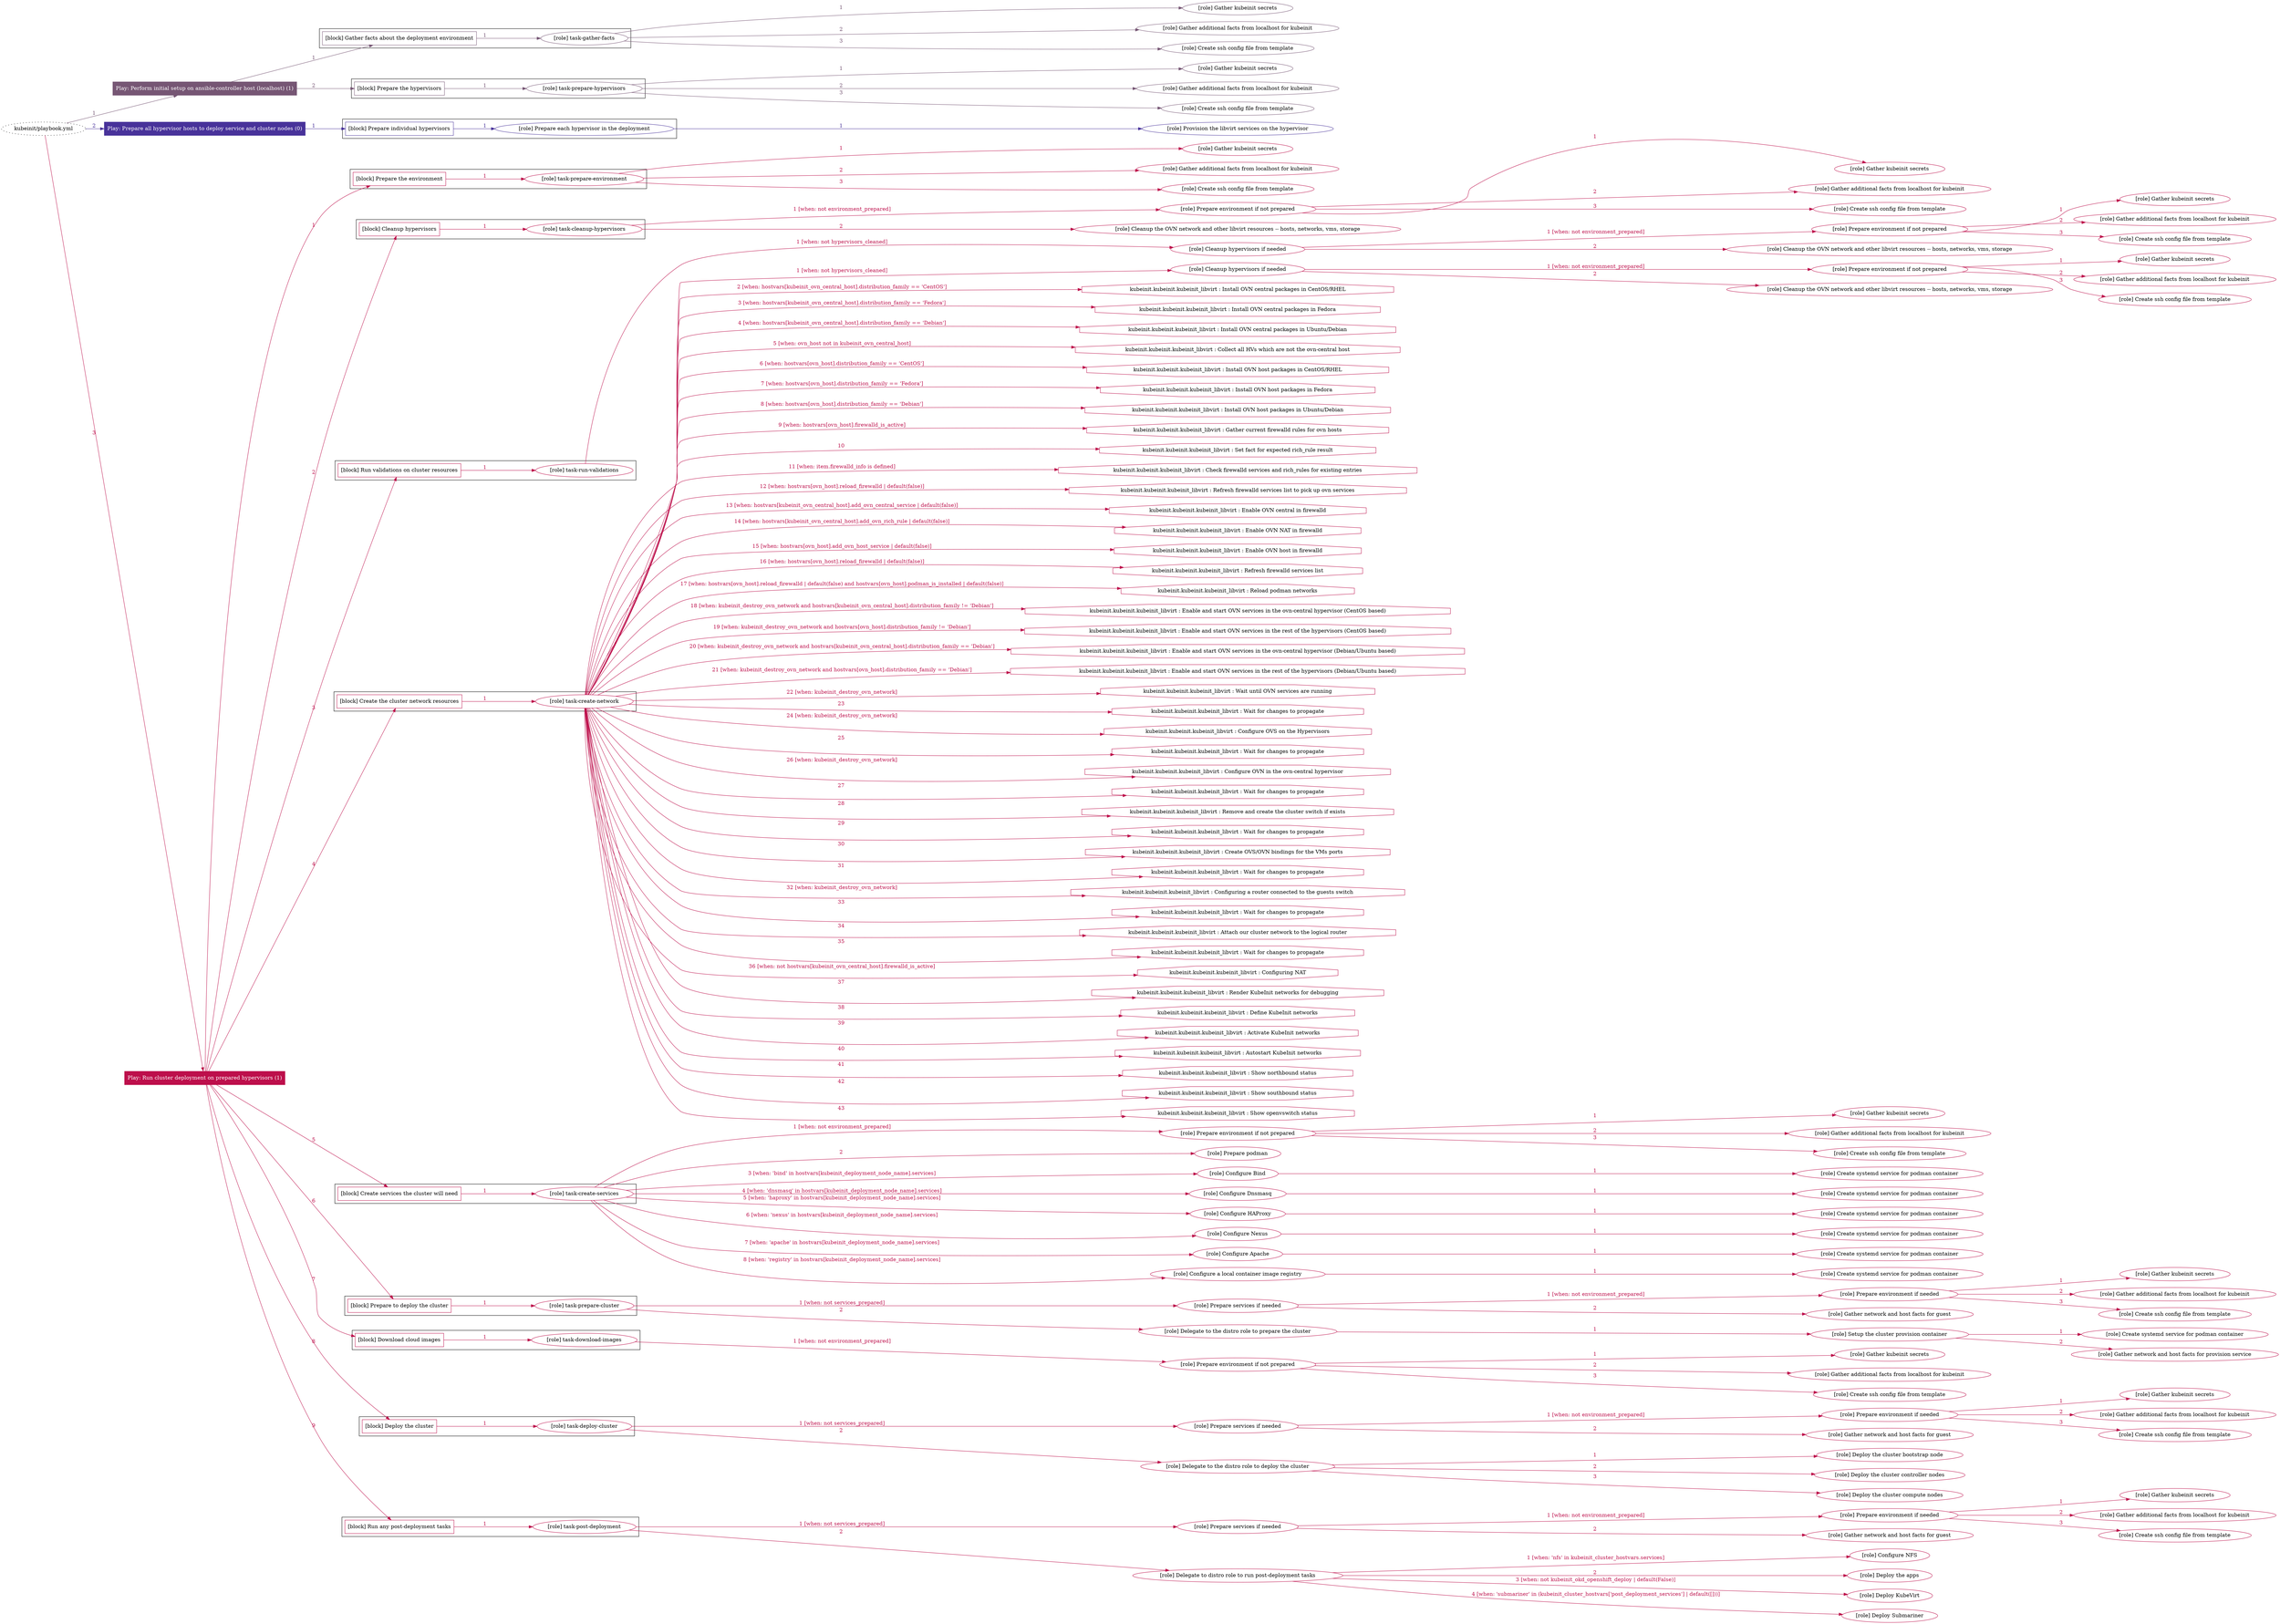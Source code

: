 digraph {
	graph [concentrate=true ordering=in rankdir=LR ratio=fill]
	edge [esep=5 sep=10]
	"kubeinit/playbook.yml" [URL="/home/runner/work/kubeinit/kubeinit/kubeinit/playbook.yml" id=playbook_27714b6a style=dotted]
	play_1c1bb9a9 [label="Play: Perform initial setup on ansible-controller host (localhost) (1)" URL="/home/runner/work/kubeinit/kubeinit/kubeinit/playbook.yml" color="#765674" fontcolor="#ffffff" id=play_1c1bb9a9 shape=box style=filled tooltip=localhost]
	"kubeinit/playbook.yml" -> play_1c1bb9a9 [label="1 " color="#765674" fontcolor="#765674" id=edge_2059192d labeltooltip="1 " tooltip="1 "]
	subgraph "Gather kubeinit secrets" {
		role_53f3e79a [label="[role] Gather kubeinit secrets" URL="/home/runner/.ansible/collections/ansible_collections/kubeinit/kubeinit/roles/kubeinit_prepare/tasks/gather_kubeinit_facts.yml" color="#765674" id=role_53f3e79a tooltip="Gather kubeinit secrets"]
	}
	subgraph "Gather additional facts from localhost for kubeinit" {
		role_bd3c870c [label="[role] Gather additional facts from localhost for kubeinit" URL="/home/runner/.ansible/collections/ansible_collections/kubeinit/kubeinit/roles/kubeinit_prepare/tasks/gather_kubeinit_facts.yml" color="#765674" id=role_bd3c870c tooltip="Gather additional facts from localhost for kubeinit"]
	}
	subgraph "Create ssh config file from template" {
		role_b70fd69e [label="[role] Create ssh config file from template" URL="/home/runner/.ansible/collections/ansible_collections/kubeinit/kubeinit/roles/kubeinit_prepare/tasks/gather_kubeinit_facts.yml" color="#765674" id=role_b70fd69e tooltip="Create ssh config file from template"]
	}
	subgraph "task-gather-facts" {
		role_459ce03b [label="[role] task-gather-facts" URL="/home/runner/work/kubeinit/kubeinit/kubeinit/playbook.yml" color="#765674" id=role_459ce03b tooltip="task-gather-facts"]
		role_459ce03b -> role_53f3e79a [label="1 " color="#765674" fontcolor="#765674" id=edge_aedb88a5 labeltooltip="1 " tooltip="1 "]
		role_459ce03b -> role_bd3c870c [label="2 " color="#765674" fontcolor="#765674" id=edge_6d3204c1 labeltooltip="2 " tooltip="2 "]
		role_459ce03b -> role_b70fd69e [label="3 " color="#765674" fontcolor="#765674" id=edge_54041c99 labeltooltip="3 " tooltip="3 "]
	}
	subgraph "Gather kubeinit secrets" {
		role_7ea365d5 [label="[role] Gather kubeinit secrets" URL="/home/runner/.ansible/collections/ansible_collections/kubeinit/kubeinit/roles/kubeinit_prepare/tasks/gather_kubeinit_facts.yml" color="#765674" id=role_7ea365d5 tooltip="Gather kubeinit secrets"]
	}
	subgraph "Gather additional facts from localhost for kubeinit" {
		role_b5ba1a61 [label="[role] Gather additional facts from localhost for kubeinit" URL="/home/runner/.ansible/collections/ansible_collections/kubeinit/kubeinit/roles/kubeinit_prepare/tasks/gather_kubeinit_facts.yml" color="#765674" id=role_b5ba1a61 tooltip="Gather additional facts from localhost for kubeinit"]
	}
	subgraph "Create ssh config file from template" {
		role_ad9a4ea6 [label="[role] Create ssh config file from template" URL="/home/runner/.ansible/collections/ansible_collections/kubeinit/kubeinit/roles/kubeinit_prepare/tasks/gather_kubeinit_facts.yml" color="#765674" id=role_ad9a4ea6 tooltip="Create ssh config file from template"]
	}
	subgraph "task-prepare-hypervisors" {
		role_5cbd2373 [label="[role] task-prepare-hypervisors" URL="/home/runner/work/kubeinit/kubeinit/kubeinit/playbook.yml" color="#765674" id=role_5cbd2373 tooltip="task-prepare-hypervisors"]
		role_5cbd2373 -> role_7ea365d5 [label="1 " color="#765674" fontcolor="#765674" id=edge_7339219b labeltooltip="1 " tooltip="1 "]
		role_5cbd2373 -> role_b5ba1a61 [label="2 " color="#765674" fontcolor="#765674" id=edge_bf4a006b labeltooltip="2 " tooltip="2 "]
		role_5cbd2373 -> role_ad9a4ea6 [label="3 " color="#765674" fontcolor="#765674" id=edge_46aa3c28 labeltooltip="3 " tooltip="3 "]
	}
	subgraph "Play: Perform initial setup on ansible-controller host (localhost) (1)" {
		play_1c1bb9a9 -> block_5a9d944b [label=1 color="#765674" fontcolor="#765674" id=edge_106311d2 labeltooltip=1 tooltip=1]
		subgraph cluster_block_5a9d944b {
			block_5a9d944b [label="[block] Gather facts about the deployment environment" URL="/home/runner/work/kubeinit/kubeinit/kubeinit/playbook.yml" color="#765674" id=block_5a9d944b labeltooltip="Gather facts about the deployment environment" shape=box tooltip="Gather facts about the deployment environment"]
			block_5a9d944b -> role_459ce03b [label="1 " color="#765674" fontcolor="#765674" id=edge_02d5eac7 labeltooltip="1 " tooltip="1 "]
		}
		play_1c1bb9a9 -> block_a94058d4 [label=2 color="#765674" fontcolor="#765674" id=edge_88096f4e labeltooltip=2 tooltip=2]
		subgraph cluster_block_a94058d4 {
			block_a94058d4 [label="[block] Prepare the hypervisors" URL="/home/runner/work/kubeinit/kubeinit/kubeinit/playbook.yml" color="#765674" id=block_a94058d4 labeltooltip="Prepare the hypervisors" shape=box tooltip="Prepare the hypervisors"]
			block_a94058d4 -> role_5cbd2373 [label="1 " color="#765674" fontcolor="#765674" id=edge_d8f6cf8f labeltooltip="1 " tooltip="1 "]
		}
	}
	play_35533166 [label="Play: Prepare all hypervisor hosts to deploy service and cluster nodes (0)" URL="/home/runner/work/kubeinit/kubeinit/kubeinit/playbook.yml" color="#48329a" fontcolor="#ffffff" id=play_35533166 shape=box style=filled tooltip="Play: Prepare all hypervisor hosts to deploy service and cluster nodes (0)"]
	"kubeinit/playbook.yml" -> play_35533166 [label="2 " color="#48329a" fontcolor="#48329a" id=edge_a7a94cd8 labeltooltip="2 " tooltip="2 "]
	subgraph "Provision the libvirt services on the hypervisor" {
		role_a7d97a2b [label="[role] Provision the libvirt services on the hypervisor" URL="/home/runner/.ansible/collections/ansible_collections/kubeinit/kubeinit/roles/kubeinit_prepare/tasks/prepare_hypervisor.yml" color="#48329a" id=role_a7d97a2b tooltip="Provision the libvirt services on the hypervisor"]
	}
	subgraph "Prepare each hypervisor in the deployment" {
		role_435c6a79 [label="[role] Prepare each hypervisor in the deployment" URL="/home/runner/work/kubeinit/kubeinit/kubeinit/playbook.yml" color="#48329a" id=role_435c6a79 tooltip="Prepare each hypervisor in the deployment"]
		role_435c6a79 -> role_a7d97a2b [label="1 " color="#48329a" fontcolor="#48329a" id=edge_54d7613f labeltooltip="1 " tooltip="1 "]
	}
	subgraph "Play: Prepare all hypervisor hosts to deploy service and cluster nodes (0)" {
		play_35533166 -> block_0eac08f3 [label=1 color="#48329a" fontcolor="#48329a" id=edge_db79f133 labeltooltip=1 tooltip=1]
		subgraph cluster_block_0eac08f3 {
			block_0eac08f3 [label="[block] Prepare individual hypervisors" URL="/home/runner/work/kubeinit/kubeinit/kubeinit/playbook.yml" color="#48329a" id=block_0eac08f3 labeltooltip="Prepare individual hypervisors" shape=box tooltip="Prepare individual hypervisors"]
			block_0eac08f3 -> role_435c6a79 [label="1 " color="#48329a" fontcolor="#48329a" id=edge_8a129bbc labeltooltip="1 " tooltip="1 "]
		}
	}
	play_7dc1b852 [label="Play: Run cluster deployment on prepared hypervisors (1)" URL="/home/runner/work/kubeinit/kubeinit/kubeinit/playbook.yml" color="#bd0f4b" fontcolor="#ffffff" id=play_7dc1b852 shape=box style=filled tooltip=localhost]
	"kubeinit/playbook.yml" -> play_7dc1b852 [label="3 " color="#bd0f4b" fontcolor="#bd0f4b" id=edge_b42e7c14 labeltooltip="3 " tooltip="3 "]
	subgraph "Gather kubeinit secrets" {
		role_53876c18 [label="[role] Gather kubeinit secrets" URL="/home/runner/.ansible/collections/ansible_collections/kubeinit/kubeinit/roles/kubeinit_prepare/tasks/gather_kubeinit_facts.yml" color="#bd0f4b" id=role_53876c18 tooltip="Gather kubeinit secrets"]
	}
	subgraph "Gather additional facts from localhost for kubeinit" {
		role_43e51cb6 [label="[role] Gather additional facts from localhost for kubeinit" URL="/home/runner/.ansible/collections/ansible_collections/kubeinit/kubeinit/roles/kubeinit_prepare/tasks/gather_kubeinit_facts.yml" color="#bd0f4b" id=role_43e51cb6 tooltip="Gather additional facts from localhost for kubeinit"]
	}
	subgraph "Create ssh config file from template" {
		role_94471a6f [label="[role] Create ssh config file from template" URL="/home/runner/.ansible/collections/ansible_collections/kubeinit/kubeinit/roles/kubeinit_prepare/tasks/gather_kubeinit_facts.yml" color="#bd0f4b" id=role_94471a6f tooltip="Create ssh config file from template"]
	}
	subgraph "task-prepare-environment" {
		role_fca2447c [label="[role] task-prepare-environment" URL="/home/runner/work/kubeinit/kubeinit/kubeinit/playbook.yml" color="#bd0f4b" id=role_fca2447c tooltip="task-prepare-environment"]
		role_fca2447c -> role_53876c18 [label="1 " color="#bd0f4b" fontcolor="#bd0f4b" id=edge_51c236cd labeltooltip="1 " tooltip="1 "]
		role_fca2447c -> role_43e51cb6 [label="2 " color="#bd0f4b" fontcolor="#bd0f4b" id=edge_dda6b0d5 labeltooltip="2 " tooltip="2 "]
		role_fca2447c -> role_94471a6f [label="3 " color="#bd0f4b" fontcolor="#bd0f4b" id=edge_c7ecb697 labeltooltip="3 " tooltip="3 "]
	}
	subgraph "Gather kubeinit secrets" {
		role_380e1cbc [label="[role] Gather kubeinit secrets" URL="/home/runner/.ansible/collections/ansible_collections/kubeinit/kubeinit/roles/kubeinit_prepare/tasks/gather_kubeinit_facts.yml" color="#bd0f4b" id=role_380e1cbc tooltip="Gather kubeinit secrets"]
	}
	subgraph "Gather additional facts from localhost for kubeinit" {
		role_d56fb368 [label="[role] Gather additional facts from localhost for kubeinit" URL="/home/runner/.ansible/collections/ansible_collections/kubeinit/kubeinit/roles/kubeinit_prepare/tasks/gather_kubeinit_facts.yml" color="#bd0f4b" id=role_d56fb368 tooltip="Gather additional facts from localhost for kubeinit"]
	}
	subgraph "Create ssh config file from template" {
		role_ad5ecc58 [label="[role] Create ssh config file from template" URL="/home/runner/.ansible/collections/ansible_collections/kubeinit/kubeinit/roles/kubeinit_prepare/tasks/gather_kubeinit_facts.yml" color="#bd0f4b" id=role_ad5ecc58 tooltip="Create ssh config file from template"]
	}
	subgraph "Prepare environment if not prepared" {
		role_bf2fdfa3 [label="[role] Prepare environment if not prepared" URL="/home/runner/.ansible/collections/ansible_collections/kubeinit/kubeinit/roles/kubeinit_prepare/tasks/cleanup_hypervisors.yml" color="#bd0f4b" id=role_bf2fdfa3 tooltip="Prepare environment if not prepared"]
		role_bf2fdfa3 -> role_380e1cbc [label="1 " color="#bd0f4b" fontcolor="#bd0f4b" id=edge_f8740ca7 labeltooltip="1 " tooltip="1 "]
		role_bf2fdfa3 -> role_d56fb368 [label="2 " color="#bd0f4b" fontcolor="#bd0f4b" id=edge_14d90ebd labeltooltip="2 " tooltip="2 "]
		role_bf2fdfa3 -> role_ad5ecc58 [label="3 " color="#bd0f4b" fontcolor="#bd0f4b" id=edge_5d68106b labeltooltip="3 " tooltip="3 "]
	}
	subgraph "Cleanup the OVN network and other libvirt resources -- hosts, networks, vms, storage" {
		role_0f6ce863 [label="[role] Cleanup the OVN network and other libvirt resources -- hosts, networks, vms, storage" URL="/home/runner/.ansible/collections/ansible_collections/kubeinit/kubeinit/roles/kubeinit_prepare/tasks/cleanup_hypervisors.yml" color="#bd0f4b" id=role_0f6ce863 tooltip="Cleanup the OVN network and other libvirt resources -- hosts, networks, vms, storage"]
	}
	subgraph "task-cleanup-hypervisors" {
		role_208d1ac4 [label="[role] task-cleanup-hypervisors" URL="/home/runner/work/kubeinit/kubeinit/kubeinit/playbook.yml" color="#bd0f4b" id=role_208d1ac4 tooltip="task-cleanup-hypervisors"]
		role_208d1ac4 -> role_bf2fdfa3 [label="1 [when: not environment_prepared]" color="#bd0f4b" fontcolor="#bd0f4b" id=edge_f8e8e0f0 labeltooltip="1 [when: not environment_prepared]" tooltip="1 [when: not environment_prepared]"]
		role_208d1ac4 -> role_0f6ce863 [label="2 " color="#bd0f4b" fontcolor="#bd0f4b" id=edge_13842a70 labeltooltip="2 " tooltip="2 "]
	}
	subgraph "Gather kubeinit secrets" {
		role_7a6f4dec [label="[role] Gather kubeinit secrets" URL="/home/runner/.ansible/collections/ansible_collections/kubeinit/kubeinit/roles/kubeinit_prepare/tasks/gather_kubeinit_facts.yml" color="#bd0f4b" id=role_7a6f4dec tooltip="Gather kubeinit secrets"]
	}
	subgraph "Gather additional facts from localhost for kubeinit" {
		role_46ab83d4 [label="[role] Gather additional facts from localhost for kubeinit" URL="/home/runner/.ansible/collections/ansible_collections/kubeinit/kubeinit/roles/kubeinit_prepare/tasks/gather_kubeinit_facts.yml" color="#bd0f4b" id=role_46ab83d4 tooltip="Gather additional facts from localhost for kubeinit"]
	}
	subgraph "Create ssh config file from template" {
		role_b0034867 [label="[role] Create ssh config file from template" URL="/home/runner/.ansible/collections/ansible_collections/kubeinit/kubeinit/roles/kubeinit_prepare/tasks/gather_kubeinit_facts.yml" color="#bd0f4b" id=role_b0034867 tooltip="Create ssh config file from template"]
	}
	subgraph "Prepare environment if not prepared" {
		role_59a34b7b [label="[role] Prepare environment if not prepared" URL="/home/runner/.ansible/collections/ansible_collections/kubeinit/kubeinit/roles/kubeinit_prepare/tasks/cleanup_hypervisors.yml" color="#bd0f4b" id=role_59a34b7b tooltip="Prepare environment if not prepared"]
		role_59a34b7b -> role_7a6f4dec [label="1 " color="#bd0f4b" fontcolor="#bd0f4b" id=edge_24ad7000 labeltooltip="1 " tooltip="1 "]
		role_59a34b7b -> role_46ab83d4 [label="2 " color="#bd0f4b" fontcolor="#bd0f4b" id=edge_1d5674fd labeltooltip="2 " tooltip="2 "]
		role_59a34b7b -> role_b0034867 [label="3 " color="#bd0f4b" fontcolor="#bd0f4b" id=edge_0be787ec labeltooltip="3 " tooltip="3 "]
	}
	subgraph "Cleanup the OVN network and other libvirt resources -- hosts, networks, vms, storage" {
		role_45cf8dc6 [label="[role] Cleanup the OVN network and other libvirt resources -- hosts, networks, vms, storage" URL="/home/runner/.ansible/collections/ansible_collections/kubeinit/kubeinit/roles/kubeinit_prepare/tasks/cleanup_hypervisors.yml" color="#bd0f4b" id=role_45cf8dc6 tooltip="Cleanup the OVN network and other libvirt resources -- hosts, networks, vms, storage"]
	}
	subgraph "Cleanup hypervisors if needed" {
		role_062594c8 [label="[role] Cleanup hypervisors if needed" URL="/home/runner/.ansible/collections/ansible_collections/kubeinit/kubeinit/roles/kubeinit_validations/tasks/main.yml" color="#bd0f4b" id=role_062594c8 tooltip="Cleanup hypervisors if needed"]
		role_062594c8 -> role_59a34b7b [label="1 [when: not environment_prepared]" color="#bd0f4b" fontcolor="#bd0f4b" id=edge_5562679e labeltooltip="1 [when: not environment_prepared]" tooltip="1 [when: not environment_prepared]"]
		role_062594c8 -> role_45cf8dc6 [label="2 " color="#bd0f4b" fontcolor="#bd0f4b" id=edge_7e4e0cf1 labeltooltip="2 " tooltip="2 "]
	}
	subgraph "task-run-validations" {
		role_e1885450 [label="[role] task-run-validations" URL="/home/runner/work/kubeinit/kubeinit/kubeinit/playbook.yml" color="#bd0f4b" id=role_e1885450 tooltip="task-run-validations"]
		role_e1885450 -> role_062594c8 [label="1 [when: not hypervisors_cleaned]" color="#bd0f4b" fontcolor="#bd0f4b" id=edge_1c007701 labeltooltip="1 [when: not hypervisors_cleaned]" tooltip="1 [when: not hypervisors_cleaned]"]
	}
	subgraph "Gather kubeinit secrets" {
		role_7316ff14 [label="[role] Gather kubeinit secrets" URL="/home/runner/.ansible/collections/ansible_collections/kubeinit/kubeinit/roles/kubeinit_prepare/tasks/gather_kubeinit_facts.yml" color="#bd0f4b" id=role_7316ff14 tooltip="Gather kubeinit secrets"]
	}
	subgraph "Gather additional facts from localhost for kubeinit" {
		role_76e6a681 [label="[role] Gather additional facts from localhost for kubeinit" URL="/home/runner/.ansible/collections/ansible_collections/kubeinit/kubeinit/roles/kubeinit_prepare/tasks/gather_kubeinit_facts.yml" color="#bd0f4b" id=role_76e6a681 tooltip="Gather additional facts from localhost for kubeinit"]
	}
	subgraph "Create ssh config file from template" {
		role_d4c93e39 [label="[role] Create ssh config file from template" URL="/home/runner/.ansible/collections/ansible_collections/kubeinit/kubeinit/roles/kubeinit_prepare/tasks/gather_kubeinit_facts.yml" color="#bd0f4b" id=role_d4c93e39 tooltip="Create ssh config file from template"]
	}
	subgraph "Prepare environment if not prepared" {
		role_97bdc872 [label="[role] Prepare environment if not prepared" URL="/home/runner/.ansible/collections/ansible_collections/kubeinit/kubeinit/roles/kubeinit_prepare/tasks/cleanup_hypervisors.yml" color="#bd0f4b" id=role_97bdc872 tooltip="Prepare environment if not prepared"]
		role_97bdc872 -> role_7316ff14 [label="1 " color="#bd0f4b" fontcolor="#bd0f4b" id=edge_16ef9e13 labeltooltip="1 " tooltip="1 "]
		role_97bdc872 -> role_76e6a681 [label="2 " color="#bd0f4b" fontcolor="#bd0f4b" id=edge_391d7389 labeltooltip="2 " tooltip="2 "]
		role_97bdc872 -> role_d4c93e39 [label="3 " color="#bd0f4b" fontcolor="#bd0f4b" id=edge_6df2e3f3 labeltooltip="3 " tooltip="3 "]
	}
	subgraph "Cleanup the OVN network and other libvirt resources -- hosts, networks, vms, storage" {
		role_106bee01 [label="[role] Cleanup the OVN network and other libvirt resources -- hosts, networks, vms, storage" URL="/home/runner/.ansible/collections/ansible_collections/kubeinit/kubeinit/roles/kubeinit_prepare/tasks/cleanup_hypervisors.yml" color="#bd0f4b" id=role_106bee01 tooltip="Cleanup the OVN network and other libvirt resources -- hosts, networks, vms, storage"]
	}
	subgraph "Cleanup hypervisors if needed" {
		role_5806089c [label="[role] Cleanup hypervisors if needed" URL="/home/runner/.ansible/collections/ansible_collections/kubeinit/kubeinit/roles/kubeinit_libvirt/tasks/create_network.yml" color="#bd0f4b" id=role_5806089c tooltip="Cleanup hypervisors if needed"]
		role_5806089c -> role_97bdc872 [label="1 [when: not environment_prepared]" color="#bd0f4b" fontcolor="#bd0f4b" id=edge_173e0525 labeltooltip="1 [when: not environment_prepared]" tooltip="1 [when: not environment_prepared]"]
		role_5806089c -> role_106bee01 [label="2 " color="#bd0f4b" fontcolor="#bd0f4b" id=edge_a1826f3b labeltooltip="2 " tooltip="2 "]
	}
	subgraph "task-create-network" {
		role_d531b2b4 [label="[role] task-create-network" URL="/home/runner/work/kubeinit/kubeinit/kubeinit/playbook.yml" color="#bd0f4b" id=role_d531b2b4 tooltip="task-create-network"]
		role_d531b2b4 -> role_5806089c [label="1 [when: not hypervisors_cleaned]" color="#bd0f4b" fontcolor="#bd0f4b" id=edge_45a90d52 labeltooltip="1 [when: not hypervisors_cleaned]" tooltip="1 [when: not hypervisors_cleaned]"]
		task_a7d7cea3 [label="kubeinit.kubeinit.kubeinit_libvirt : Install OVN central packages in CentOS/RHEL" URL="/home/runner/.ansible/collections/ansible_collections/kubeinit/kubeinit/roles/kubeinit_libvirt/tasks/create_network.yml" color="#bd0f4b" id=task_a7d7cea3 shape=octagon tooltip="kubeinit.kubeinit.kubeinit_libvirt : Install OVN central packages in CentOS/RHEL"]
		role_d531b2b4 -> task_a7d7cea3 [label="2 [when: hostvars[kubeinit_ovn_central_host].distribution_family == 'CentOS']" color="#bd0f4b" fontcolor="#bd0f4b" id=edge_21f79360 labeltooltip="2 [when: hostvars[kubeinit_ovn_central_host].distribution_family == 'CentOS']" tooltip="2 [when: hostvars[kubeinit_ovn_central_host].distribution_family == 'CentOS']"]
		task_e6c09ec1 [label="kubeinit.kubeinit.kubeinit_libvirt : Install OVN central packages in Fedora" URL="/home/runner/.ansible/collections/ansible_collections/kubeinit/kubeinit/roles/kubeinit_libvirt/tasks/create_network.yml" color="#bd0f4b" id=task_e6c09ec1 shape=octagon tooltip="kubeinit.kubeinit.kubeinit_libvirt : Install OVN central packages in Fedora"]
		role_d531b2b4 -> task_e6c09ec1 [label="3 [when: hostvars[kubeinit_ovn_central_host].distribution_family == 'Fedora']" color="#bd0f4b" fontcolor="#bd0f4b" id=edge_80c7c1c3 labeltooltip="3 [when: hostvars[kubeinit_ovn_central_host].distribution_family == 'Fedora']" tooltip="3 [when: hostvars[kubeinit_ovn_central_host].distribution_family == 'Fedora']"]
		task_55a02ed8 [label="kubeinit.kubeinit.kubeinit_libvirt : Install OVN central packages in Ubuntu/Debian" URL="/home/runner/.ansible/collections/ansible_collections/kubeinit/kubeinit/roles/kubeinit_libvirt/tasks/create_network.yml" color="#bd0f4b" id=task_55a02ed8 shape=octagon tooltip="kubeinit.kubeinit.kubeinit_libvirt : Install OVN central packages in Ubuntu/Debian"]
		role_d531b2b4 -> task_55a02ed8 [label="4 [when: hostvars[kubeinit_ovn_central_host].distribution_family == 'Debian']" color="#bd0f4b" fontcolor="#bd0f4b" id=edge_2d694bca labeltooltip="4 [when: hostvars[kubeinit_ovn_central_host].distribution_family == 'Debian']" tooltip="4 [when: hostvars[kubeinit_ovn_central_host].distribution_family == 'Debian']"]
		task_a63bea8a [label="kubeinit.kubeinit.kubeinit_libvirt : Collect all HVs which are not the ovn-central host" URL="/home/runner/.ansible/collections/ansible_collections/kubeinit/kubeinit/roles/kubeinit_libvirt/tasks/create_network.yml" color="#bd0f4b" id=task_a63bea8a shape=octagon tooltip="kubeinit.kubeinit.kubeinit_libvirt : Collect all HVs which are not the ovn-central host"]
		role_d531b2b4 -> task_a63bea8a [label="5 [when: ovn_host not in kubeinit_ovn_central_host]" color="#bd0f4b" fontcolor="#bd0f4b" id=edge_c934bda6 labeltooltip="5 [when: ovn_host not in kubeinit_ovn_central_host]" tooltip="5 [when: ovn_host not in kubeinit_ovn_central_host]"]
		task_29b783dc [label="kubeinit.kubeinit.kubeinit_libvirt : Install OVN host packages in CentOS/RHEL" URL="/home/runner/.ansible/collections/ansible_collections/kubeinit/kubeinit/roles/kubeinit_libvirt/tasks/create_network.yml" color="#bd0f4b" id=task_29b783dc shape=octagon tooltip="kubeinit.kubeinit.kubeinit_libvirt : Install OVN host packages in CentOS/RHEL"]
		role_d531b2b4 -> task_29b783dc [label="6 [when: hostvars[ovn_host].distribution_family == 'CentOS']" color="#bd0f4b" fontcolor="#bd0f4b" id=edge_d66c68eb labeltooltip="6 [when: hostvars[ovn_host].distribution_family == 'CentOS']" tooltip="6 [when: hostvars[ovn_host].distribution_family == 'CentOS']"]
		task_941c85a1 [label="kubeinit.kubeinit.kubeinit_libvirt : Install OVN host packages in Fedora" URL="/home/runner/.ansible/collections/ansible_collections/kubeinit/kubeinit/roles/kubeinit_libvirt/tasks/create_network.yml" color="#bd0f4b" id=task_941c85a1 shape=octagon tooltip="kubeinit.kubeinit.kubeinit_libvirt : Install OVN host packages in Fedora"]
		role_d531b2b4 -> task_941c85a1 [label="7 [when: hostvars[ovn_host].distribution_family == 'Fedora']" color="#bd0f4b" fontcolor="#bd0f4b" id=edge_73ec03b6 labeltooltip="7 [when: hostvars[ovn_host].distribution_family == 'Fedora']" tooltip="7 [when: hostvars[ovn_host].distribution_family == 'Fedora']"]
		task_e4416bcd [label="kubeinit.kubeinit.kubeinit_libvirt : Install OVN host packages in Ubuntu/Debian" URL="/home/runner/.ansible/collections/ansible_collections/kubeinit/kubeinit/roles/kubeinit_libvirt/tasks/create_network.yml" color="#bd0f4b" id=task_e4416bcd shape=octagon tooltip="kubeinit.kubeinit.kubeinit_libvirt : Install OVN host packages in Ubuntu/Debian"]
		role_d531b2b4 -> task_e4416bcd [label="8 [when: hostvars[ovn_host].distribution_family == 'Debian']" color="#bd0f4b" fontcolor="#bd0f4b" id=edge_d18b18a6 labeltooltip="8 [when: hostvars[ovn_host].distribution_family == 'Debian']" tooltip="8 [when: hostvars[ovn_host].distribution_family == 'Debian']"]
		task_b2604cfc [label="kubeinit.kubeinit.kubeinit_libvirt : Gather current firewalld rules for ovn hosts" URL="/home/runner/.ansible/collections/ansible_collections/kubeinit/kubeinit/roles/kubeinit_libvirt/tasks/create_network.yml" color="#bd0f4b" id=task_b2604cfc shape=octagon tooltip="kubeinit.kubeinit.kubeinit_libvirt : Gather current firewalld rules for ovn hosts"]
		role_d531b2b4 -> task_b2604cfc [label="9 [when: hostvars[ovn_host].firewalld_is_active]" color="#bd0f4b" fontcolor="#bd0f4b" id=edge_fc7c6661 labeltooltip="9 [when: hostvars[ovn_host].firewalld_is_active]" tooltip="9 [when: hostvars[ovn_host].firewalld_is_active]"]
		task_5f53be8a [label="kubeinit.kubeinit.kubeinit_libvirt : Set fact for expected rich_rule result" URL="/home/runner/.ansible/collections/ansible_collections/kubeinit/kubeinit/roles/kubeinit_libvirt/tasks/create_network.yml" color="#bd0f4b" id=task_5f53be8a shape=octagon tooltip="kubeinit.kubeinit.kubeinit_libvirt : Set fact for expected rich_rule result"]
		role_d531b2b4 -> task_5f53be8a [label="10 " color="#bd0f4b" fontcolor="#bd0f4b" id=edge_0dcba250 labeltooltip="10 " tooltip="10 "]
		task_03c29eb0 [label="kubeinit.kubeinit.kubeinit_libvirt : Check firewalld services and rich_rules for existing entries" URL="/home/runner/.ansible/collections/ansible_collections/kubeinit/kubeinit/roles/kubeinit_libvirt/tasks/create_network.yml" color="#bd0f4b" id=task_03c29eb0 shape=octagon tooltip="kubeinit.kubeinit.kubeinit_libvirt : Check firewalld services and rich_rules for existing entries"]
		role_d531b2b4 -> task_03c29eb0 [label="11 [when: item.firewalld_info is defined]" color="#bd0f4b" fontcolor="#bd0f4b" id=edge_0afc3c9c labeltooltip="11 [when: item.firewalld_info is defined]" tooltip="11 [when: item.firewalld_info is defined]"]
		task_3d0db06d [label="kubeinit.kubeinit.kubeinit_libvirt : Refresh firewalld services list to pick up ovn services" URL="/home/runner/.ansible/collections/ansible_collections/kubeinit/kubeinit/roles/kubeinit_libvirt/tasks/create_network.yml" color="#bd0f4b" id=task_3d0db06d shape=octagon tooltip="kubeinit.kubeinit.kubeinit_libvirt : Refresh firewalld services list to pick up ovn services"]
		role_d531b2b4 -> task_3d0db06d [label="12 [when: hostvars[ovn_host].reload_firewalld | default(false)]" color="#bd0f4b" fontcolor="#bd0f4b" id=edge_514a1ff3 labeltooltip="12 [when: hostvars[ovn_host].reload_firewalld | default(false)]" tooltip="12 [when: hostvars[ovn_host].reload_firewalld | default(false)]"]
		task_67e45afa [label="kubeinit.kubeinit.kubeinit_libvirt : Enable OVN central in firewalld" URL="/home/runner/.ansible/collections/ansible_collections/kubeinit/kubeinit/roles/kubeinit_libvirt/tasks/create_network.yml" color="#bd0f4b" id=task_67e45afa shape=octagon tooltip="kubeinit.kubeinit.kubeinit_libvirt : Enable OVN central in firewalld"]
		role_d531b2b4 -> task_67e45afa [label="13 [when: hostvars[kubeinit_ovn_central_host].add_ovn_central_service | default(false)]" color="#bd0f4b" fontcolor="#bd0f4b" id=edge_523b425d labeltooltip="13 [when: hostvars[kubeinit_ovn_central_host].add_ovn_central_service | default(false)]" tooltip="13 [when: hostvars[kubeinit_ovn_central_host].add_ovn_central_service | default(false)]"]
		task_206fda93 [label="kubeinit.kubeinit.kubeinit_libvirt : Enable OVN NAT in firewalld" URL="/home/runner/.ansible/collections/ansible_collections/kubeinit/kubeinit/roles/kubeinit_libvirt/tasks/create_network.yml" color="#bd0f4b" id=task_206fda93 shape=octagon tooltip="kubeinit.kubeinit.kubeinit_libvirt : Enable OVN NAT in firewalld"]
		role_d531b2b4 -> task_206fda93 [label="14 [when: hostvars[kubeinit_ovn_central_host].add_ovn_rich_rule | default(false)]" color="#bd0f4b" fontcolor="#bd0f4b" id=edge_438d9f99 labeltooltip="14 [when: hostvars[kubeinit_ovn_central_host].add_ovn_rich_rule | default(false)]" tooltip="14 [when: hostvars[kubeinit_ovn_central_host].add_ovn_rich_rule | default(false)]"]
		task_dee1635c [label="kubeinit.kubeinit.kubeinit_libvirt : Enable OVN host in firewalld" URL="/home/runner/.ansible/collections/ansible_collections/kubeinit/kubeinit/roles/kubeinit_libvirt/tasks/create_network.yml" color="#bd0f4b" id=task_dee1635c shape=octagon tooltip="kubeinit.kubeinit.kubeinit_libvirt : Enable OVN host in firewalld"]
		role_d531b2b4 -> task_dee1635c [label="15 [when: hostvars[ovn_host].add_ovn_host_service | default(false)]" color="#bd0f4b" fontcolor="#bd0f4b" id=edge_7e7f9b01 labeltooltip="15 [when: hostvars[ovn_host].add_ovn_host_service | default(false)]" tooltip="15 [when: hostvars[ovn_host].add_ovn_host_service | default(false)]"]
		task_84b86f20 [label="kubeinit.kubeinit.kubeinit_libvirt : Refresh firewalld services list" URL="/home/runner/.ansible/collections/ansible_collections/kubeinit/kubeinit/roles/kubeinit_libvirt/tasks/create_network.yml" color="#bd0f4b" id=task_84b86f20 shape=octagon tooltip="kubeinit.kubeinit.kubeinit_libvirt : Refresh firewalld services list"]
		role_d531b2b4 -> task_84b86f20 [label="16 [when: hostvars[ovn_host].reload_firewalld | default(false)]" color="#bd0f4b" fontcolor="#bd0f4b" id=edge_043cad90 labeltooltip="16 [when: hostvars[ovn_host].reload_firewalld | default(false)]" tooltip="16 [when: hostvars[ovn_host].reload_firewalld | default(false)]"]
		task_d187cf16 [label="kubeinit.kubeinit.kubeinit_libvirt : Reload podman networks" URL="/home/runner/.ansible/collections/ansible_collections/kubeinit/kubeinit/roles/kubeinit_libvirt/tasks/create_network.yml" color="#bd0f4b" id=task_d187cf16 shape=octagon tooltip="kubeinit.kubeinit.kubeinit_libvirt : Reload podman networks"]
		role_d531b2b4 -> task_d187cf16 [label="17 [when: hostvars[ovn_host].reload_firewalld | default(false) and hostvars[ovn_host].podman_is_installed | default(false)]" color="#bd0f4b" fontcolor="#bd0f4b" id=edge_c247fe65 labeltooltip="17 [when: hostvars[ovn_host].reload_firewalld | default(false) and hostvars[ovn_host].podman_is_installed | default(false)]" tooltip="17 [when: hostvars[ovn_host].reload_firewalld | default(false) and hostvars[ovn_host].podman_is_installed | default(false)]"]
		task_1e933c3b [label="kubeinit.kubeinit.kubeinit_libvirt : Enable and start OVN services in the ovn-central hypervisor (CentOS based)" URL="/home/runner/.ansible/collections/ansible_collections/kubeinit/kubeinit/roles/kubeinit_libvirt/tasks/create_network.yml" color="#bd0f4b" id=task_1e933c3b shape=octagon tooltip="kubeinit.kubeinit.kubeinit_libvirt : Enable and start OVN services in the ovn-central hypervisor (CentOS based)"]
		role_d531b2b4 -> task_1e933c3b [label="18 [when: kubeinit_destroy_ovn_network and hostvars[kubeinit_ovn_central_host].distribution_family != 'Debian']" color="#bd0f4b" fontcolor="#bd0f4b" id=edge_5b0cf224 labeltooltip="18 [when: kubeinit_destroy_ovn_network and hostvars[kubeinit_ovn_central_host].distribution_family != 'Debian']" tooltip="18 [when: kubeinit_destroy_ovn_network and hostvars[kubeinit_ovn_central_host].distribution_family != 'Debian']"]
		task_1e8dc5ea [label="kubeinit.kubeinit.kubeinit_libvirt : Enable and start OVN services in the rest of the hypervisors (CentOS based)" URL="/home/runner/.ansible/collections/ansible_collections/kubeinit/kubeinit/roles/kubeinit_libvirt/tasks/create_network.yml" color="#bd0f4b" id=task_1e8dc5ea shape=octagon tooltip="kubeinit.kubeinit.kubeinit_libvirt : Enable and start OVN services in the rest of the hypervisors (CentOS based)"]
		role_d531b2b4 -> task_1e8dc5ea [label="19 [when: kubeinit_destroy_ovn_network and hostvars[ovn_host].distribution_family != 'Debian']" color="#bd0f4b" fontcolor="#bd0f4b" id=edge_0a272655 labeltooltip="19 [when: kubeinit_destroy_ovn_network and hostvars[ovn_host].distribution_family != 'Debian']" tooltip="19 [when: kubeinit_destroy_ovn_network and hostvars[ovn_host].distribution_family != 'Debian']"]
		task_b858f277 [label="kubeinit.kubeinit.kubeinit_libvirt : Enable and start OVN services in the ovn-central hypervisor (Debian/Ubuntu based)" URL="/home/runner/.ansible/collections/ansible_collections/kubeinit/kubeinit/roles/kubeinit_libvirt/tasks/create_network.yml" color="#bd0f4b" id=task_b858f277 shape=octagon tooltip="kubeinit.kubeinit.kubeinit_libvirt : Enable and start OVN services in the ovn-central hypervisor (Debian/Ubuntu based)"]
		role_d531b2b4 -> task_b858f277 [label="20 [when: kubeinit_destroy_ovn_network and hostvars[kubeinit_ovn_central_host].distribution_family == 'Debian']" color="#bd0f4b" fontcolor="#bd0f4b" id=edge_e3e2a897 labeltooltip="20 [when: kubeinit_destroy_ovn_network and hostvars[kubeinit_ovn_central_host].distribution_family == 'Debian']" tooltip="20 [when: kubeinit_destroy_ovn_network and hostvars[kubeinit_ovn_central_host].distribution_family == 'Debian']"]
		task_ad188a73 [label="kubeinit.kubeinit.kubeinit_libvirt : Enable and start OVN services in the rest of the hypervisors (Debian/Ubuntu based)" URL="/home/runner/.ansible/collections/ansible_collections/kubeinit/kubeinit/roles/kubeinit_libvirt/tasks/create_network.yml" color="#bd0f4b" id=task_ad188a73 shape=octagon tooltip="kubeinit.kubeinit.kubeinit_libvirt : Enable and start OVN services in the rest of the hypervisors (Debian/Ubuntu based)"]
		role_d531b2b4 -> task_ad188a73 [label="21 [when: kubeinit_destroy_ovn_network and hostvars[ovn_host].distribution_family == 'Debian']" color="#bd0f4b" fontcolor="#bd0f4b" id=edge_ac84a229 labeltooltip="21 [when: kubeinit_destroy_ovn_network and hostvars[ovn_host].distribution_family == 'Debian']" tooltip="21 [when: kubeinit_destroy_ovn_network and hostvars[ovn_host].distribution_family == 'Debian']"]
		task_7ed8fd3c [label="kubeinit.kubeinit.kubeinit_libvirt : Wait until OVN services are running" URL="/home/runner/.ansible/collections/ansible_collections/kubeinit/kubeinit/roles/kubeinit_libvirt/tasks/create_network.yml" color="#bd0f4b" id=task_7ed8fd3c shape=octagon tooltip="kubeinit.kubeinit.kubeinit_libvirt : Wait until OVN services are running"]
		role_d531b2b4 -> task_7ed8fd3c [label="22 [when: kubeinit_destroy_ovn_network]" color="#bd0f4b" fontcolor="#bd0f4b" id=edge_16cbbd07 labeltooltip="22 [when: kubeinit_destroy_ovn_network]" tooltip="22 [when: kubeinit_destroy_ovn_network]"]
		task_ebef2494 [label="kubeinit.kubeinit.kubeinit_libvirt : Wait for changes to propagate" URL="/home/runner/.ansible/collections/ansible_collections/kubeinit/kubeinit/roles/kubeinit_libvirt/tasks/create_network.yml" color="#bd0f4b" id=task_ebef2494 shape=octagon tooltip="kubeinit.kubeinit.kubeinit_libvirt : Wait for changes to propagate"]
		role_d531b2b4 -> task_ebef2494 [label="23 " color="#bd0f4b" fontcolor="#bd0f4b" id=edge_5edc8235 labeltooltip="23 " tooltip="23 "]
		task_fb920b03 [label="kubeinit.kubeinit.kubeinit_libvirt : Configure OVS on the Hypervisors" URL="/home/runner/.ansible/collections/ansible_collections/kubeinit/kubeinit/roles/kubeinit_libvirt/tasks/create_network.yml" color="#bd0f4b" id=task_fb920b03 shape=octagon tooltip="kubeinit.kubeinit.kubeinit_libvirt : Configure OVS on the Hypervisors"]
		role_d531b2b4 -> task_fb920b03 [label="24 [when: kubeinit_destroy_ovn_network]" color="#bd0f4b" fontcolor="#bd0f4b" id=edge_3369c9dc labeltooltip="24 [when: kubeinit_destroy_ovn_network]" tooltip="24 [when: kubeinit_destroy_ovn_network]"]
		task_1c358777 [label="kubeinit.kubeinit.kubeinit_libvirt : Wait for changes to propagate" URL="/home/runner/.ansible/collections/ansible_collections/kubeinit/kubeinit/roles/kubeinit_libvirt/tasks/create_network.yml" color="#bd0f4b" id=task_1c358777 shape=octagon tooltip="kubeinit.kubeinit.kubeinit_libvirt : Wait for changes to propagate"]
		role_d531b2b4 -> task_1c358777 [label="25 " color="#bd0f4b" fontcolor="#bd0f4b" id=edge_48237013 labeltooltip="25 " tooltip="25 "]
		task_3d74e80b [label="kubeinit.kubeinit.kubeinit_libvirt : Configure OVN in the ovn-central hypervisor" URL="/home/runner/.ansible/collections/ansible_collections/kubeinit/kubeinit/roles/kubeinit_libvirt/tasks/create_network.yml" color="#bd0f4b" id=task_3d74e80b shape=octagon tooltip="kubeinit.kubeinit.kubeinit_libvirt : Configure OVN in the ovn-central hypervisor"]
		role_d531b2b4 -> task_3d74e80b [label="26 [when: kubeinit_destroy_ovn_network]" color="#bd0f4b" fontcolor="#bd0f4b" id=edge_e47e68cd labeltooltip="26 [when: kubeinit_destroy_ovn_network]" tooltip="26 [when: kubeinit_destroy_ovn_network]"]
		task_955b13e4 [label="kubeinit.kubeinit.kubeinit_libvirt : Wait for changes to propagate" URL="/home/runner/.ansible/collections/ansible_collections/kubeinit/kubeinit/roles/kubeinit_libvirt/tasks/create_network.yml" color="#bd0f4b" id=task_955b13e4 shape=octagon tooltip="kubeinit.kubeinit.kubeinit_libvirt : Wait for changes to propagate"]
		role_d531b2b4 -> task_955b13e4 [label="27 " color="#bd0f4b" fontcolor="#bd0f4b" id=edge_bb6a693e labeltooltip="27 " tooltip="27 "]
		task_e68f4982 [label="kubeinit.kubeinit.kubeinit_libvirt : Remove and create the cluster switch if exists" URL="/home/runner/.ansible/collections/ansible_collections/kubeinit/kubeinit/roles/kubeinit_libvirt/tasks/create_network.yml" color="#bd0f4b" id=task_e68f4982 shape=octagon tooltip="kubeinit.kubeinit.kubeinit_libvirt : Remove and create the cluster switch if exists"]
		role_d531b2b4 -> task_e68f4982 [label="28 " color="#bd0f4b" fontcolor="#bd0f4b" id=edge_fee4ce1c labeltooltip="28 " tooltip="28 "]
		task_14f6610c [label="kubeinit.kubeinit.kubeinit_libvirt : Wait for changes to propagate" URL="/home/runner/.ansible/collections/ansible_collections/kubeinit/kubeinit/roles/kubeinit_libvirt/tasks/create_network.yml" color="#bd0f4b" id=task_14f6610c shape=octagon tooltip="kubeinit.kubeinit.kubeinit_libvirt : Wait for changes to propagate"]
		role_d531b2b4 -> task_14f6610c [label="29 " color="#bd0f4b" fontcolor="#bd0f4b" id=edge_dd01deaa labeltooltip="29 " tooltip="29 "]
		task_2be3793e [label="kubeinit.kubeinit.kubeinit_libvirt : Create OVS/OVN bindings for the VMs ports" URL="/home/runner/.ansible/collections/ansible_collections/kubeinit/kubeinit/roles/kubeinit_libvirt/tasks/create_network.yml" color="#bd0f4b" id=task_2be3793e shape=octagon tooltip="kubeinit.kubeinit.kubeinit_libvirt : Create OVS/OVN bindings for the VMs ports"]
		role_d531b2b4 -> task_2be3793e [label="30 " color="#bd0f4b" fontcolor="#bd0f4b" id=edge_2feca70b labeltooltip="30 " tooltip="30 "]
		task_9a9e9c02 [label="kubeinit.kubeinit.kubeinit_libvirt : Wait for changes to propagate" URL="/home/runner/.ansible/collections/ansible_collections/kubeinit/kubeinit/roles/kubeinit_libvirt/tasks/create_network.yml" color="#bd0f4b" id=task_9a9e9c02 shape=octagon tooltip="kubeinit.kubeinit.kubeinit_libvirt : Wait for changes to propagate"]
		role_d531b2b4 -> task_9a9e9c02 [label="31 " color="#bd0f4b" fontcolor="#bd0f4b" id=edge_59eb38ae labeltooltip="31 " tooltip="31 "]
		task_1ea88fe4 [label="kubeinit.kubeinit.kubeinit_libvirt : Configuring a router connected to the guests switch" URL="/home/runner/.ansible/collections/ansible_collections/kubeinit/kubeinit/roles/kubeinit_libvirt/tasks/create_network.yml" color="#bd0f4b" id=task_1ea88fe4 shape=octagon tooltip="kubeinit.kubeinit.kubeinit_libvirt : Configuring a router connected to the guests switch"]
		role_d531b2b4 -> task_1ea88fe4 [label="32 [when: kubeinit_destroy_ovn_network]" color="#bd0f4b" fontcolor="#bd0f4b" id=edge_abe280de labeltooltip="32 [when: kubeinit_destroy_ovn_network]" tooltip="32 [when: kubeinit_destroy_ovn_network]"]
		task_b5a6c120 [label="kubeinit.kubeinit.kubeinit_libvirt : Wait for changes to propagate" URL="/home/runner/.ansible/collections/ansible_collections/kubeinit/kubeinit/roles/kubeinit_libvirt/tasks/create_network.yml" color="#bd0f4b" id=task_b5a6c120 shape=octagon tooltip="kubeinit.kubeinit.kubeinit_libvirt : Wait for changes to propagate"]
		role_d531b2b4 -> task_b5a6c120 [label="33 " color="#bd0f4b" fontcolor="#bd0f4b" id=edge_556f3c16 labeltooltip="33 " tooltip="33 "]
		task_7dfe634f [label="kubeinit.kubeinit.kubeinit_libvirt : Attach our cluster network to the logical router" URL="/home/runner/.ansible/collections/ansible_collections/kubeinit/kubeinit/roles/kubeinit_libvirt/tasks/create_network.yml" color="#bd0f4b" id=task_7dfe634f shape=octagon tooltip="kubeinit.kubeinit.kubeinit_libvirt : Attach our cluster network to the logical router"]
		role_d531b2b4 -> task_7dfe634f [label="34 " color="#bd0f4b" fontcolor="#bd0f4b" id=edge_11550ea4 labeltooltip="34 " tooltip="34 "]
		task_081dfca5 [label="kubeinit.kubeinit.kubeinit_libvirt : Wait for changes to propagate" URL="/home/runner/.ansible/collections/ansible_collections/kubeinit/kubeinit/roles/kubeinit_libvirt/tasks/create_network.yml" color="#bd0f4b" id=task_081dfca5 shape=octagon tooltip="kubeinit.kubeinit.kubeinit_libvirt : Wait for changes to propagate"]
		role_d531b2b4 -> task_081dfca5 [label="35 " color="#bd0f4b" fontcolor="#bd0f4b" id=edge_e8fdcf8e labeltooltip="35 " tooltip="35 "]
		task_edf7deb7 [label="kubeinit.kubeinit.kubeinit_libvirt : Configuring NAT" URL="/home/runner/.ansible/collections/ansible_collections/kubeinit/kubeinit/roles/kubeinit_libvirt/tasks/create_network.yml" color="#bd0f4b" id=task_edf7deb7 shape=octagon tooltip="kubeinit.kubeinit.kubeinit_libvirt : Configuring NAT"]
		role_d531b2b4 -> task_edf7deb7 [label="36 [when: not hostvars[kubeinit_ovn_central_host].firewalld_is_active]" color="#bd0f4b" fontcolor="#bd0f4b" id=edge_e43a7e33 labeltooltip="36 [when: not hostvars[kubeinit_ovn_central_host].firewalld_is_active]" tooltip="36 [when: not hostvars[kubeinit_ovn_central_host].firewalld_is_active]"]
		task_57c43714 [label="kubeinit.kubeinit.kubeinit_libvirt : Render KubeInit networks for debugging" URL="/home/runner/.ansible/collections/ansible_collections/kubeinit/kubeinit/roles/kubeinit_libvirt/tasks/create_network.yml" color="#bd0f4b" id=task_57c43714 shape=octagon tooltip="kubeinit.kubeinit.kubeinit_libvirt : Render KubeInit networks for debugging"]
		role_d531b2b4 -> task_57c43714 [label="37 " color="#bd0f4b" fontcolor="#bd0f4b" id=edge_ae81bd07 labeltooltip="37 " tooltip="37 "]
		task_4b2c3736 [label="kubeinit.kubeinit.kubeinit_libvirt : Define KubeInit networks" URL="/home/runner/.ansible/collections/ansible_collections/kubeinit/kubeinit/roles/kubeinit_libvirt/tasks/create_network.yml" color="#bd0f4b" id=task_4b2c3736 shape=octagon tooltip="kubeinit.kubeinit.kubeinit_libvirt : Define KubeInit networks"]
		role_d531b2b4 -> task_4b2c3736 [label="38 " color="#bd0f4b" fontcolor="#bd0f4b" id=edge_efd8e805 labeltooltip="38 " tooltip="38 "]
		task_45270f25 [label="kubeinit.kubeinit.kubeinit_libvirt : Activate KubeInit networks" URL="/home/runner/.ansible/collections/ansible_collections/kubeinit/kubeinit/roles/kubeinit_libvirt/tasks/create_network.yml" color="#bd0f4b" id=task_45270f25 shape=octagon tooltip="kubeinit.kubeinit.kubeinit_libvirt : Activate KubeInit networks"]
		role_d531b2b4 -> task_45270f25 [label="39 " color="#bd0f4b" fontcolor="#bd0f4b" id=edge_041e915d labeltooltip="39 " tooltip="39 "]
		task_f9492884 [label="kubeinit.kubeinit.kubeinit_libvirt : Autostart KubeInit networks" URL="/home/runner/.ansible/collections/ansible_collections/kubeinit/kubeinit/roles/kubeinit_libvirt/tasks/create_network.yml" color="#bd0f4b" id=task_f9492884 shape=octagon tooltip="kubeinit.kubeinit.kubeinit_libvirt : Autostart KubeInit networks"]
		role_d531b2b4 -> task_f9492884 [label="40 " color="#bd0f4b" fontcolor="#bd0f4b" id=edge_9100791c labeltooltip="40 " tooltip="40 "]
		task_69ae35c2 [label="kubeinit.kubeinit.kubeinit_libvirt : Show northbound status" URL="/home/runner/.ansible/collections/ansible_collections/kubeinit/kubeinit/roles/kubeinit_libvirt/tasks/create_network.yml" color="#bd0f4b" id=task_69ae35c2 shape=octagon tooltip="kubeinit.kubeinit.kubeinit_libvirt : Show northbound status"]
		role_d531b2b4 -> task_69ae35c2 [label="41 " color="#bd0f4b" fontcolor="#bd0f4b" id=edge_d5ae961f labeltooltip="41 " tooltip="41 "]
		task_a35ee417 [label="kubeinit.kubeinit.kubeinit_libvirt : Show southbound status" URL="/home/runner/.ansible/collections/ansible_collections/kubeinit/kubeinit/roles/kubeinit_libvirt/tasks/create_network.yml" color="#bd0f4b" id=task_a35ee417 shape=octagon tooltip="kubeinit.kubeinit.kubeinit_libvirt : Show southbound status"]
		role_d531b2b4 -> task_a35ee417 [label="42 " color="#bd0f4b" fontcolor="#bd0f4b" id=edge_ce7231d7 labeltooltip="42 " tooltip="42 "]
		task_69a67871 [label="kubeinit.kubeinit.kubeinit_libvirt : Show openvswitch status" URL="/home/runner/.ansible/collections/ansible_collections/kubeinit/kubeinit/roles/kubeinit_libvirt/tasks/create_network.yml" color="#bd0f4b" id=task_69a67871 shape=octagon tooltip="kubeinit.kubeinit.kubeinit_libvirt : Show openvswitch status"]
		role_d531b2b4 -> task_69a67871 [label="43 " color="#bd0f4b" fontcolor="#bd0f4b" id=edge_46f38912 labeltooltip="43 " tooltip="43 "]
	}
	subgraph "Gather kubeinit secrets" {
		role_9411e78a [label="[role] Gather kubeinit secrets" URL="/home/runner/.ansible/collections/ansible_collections/kubeinit/kubeinit/roles/kubeinit_prepare/tasks/gather_kubeinit_facts.yml" color="#bd0f4b" id=role_9411e78a tooltip="Gather kubeinit secrets"]
	}
	subgraph "Gather additional facts from localhost for kubeinit" {
		role_0c882494 [label="[role] Gather additional facts from localhost for kubeinit" URL="/home/runner/.ansible/collections/ansible_collections/kubeinit/kubeinit/roles/kubeinit_prepare/tasks/gather_kubeinit_facts.yml" color="#bd0f4b" id=role_0c882494 tooltip="Gather additional facts from localhost for kubeinit"]
	}
	subgraph "Create ssh config file from template" {
		role_c068990b [label="[role] Create ssh config file from template" URL="/home/runner/.ansible/collections/ansible_collections/kubeinit/kubeinit/roles/kubeinit_prepare/tasks/gather_kubeinit_facts.yml" color="#bd0f4b" id=role_c068990b tooltip="Create ssh config file from template"]
	}
	subgraph "Prepare environment if not prepared" {
		role_29e47324 [label="[role] Prepare environment if not prepared" URL="/home/runner/.ansible/collections/ansible_collections/kubeinit/kubeinit/roles/kubeinit_services/tasks/main.yml" color="#bd0f4b" id=role_29e47324 tooltip="Prepare environment if not prepared"]
		role_29e47324 -> role_9411e78a [label="1 " color="#bd0f4b" fontcolor="#bd0f4b" id=edge_7f5c62c5 labeltooltip="1 " tooltip="1 "]
		role_29e47324 -> role_0c882494 [label="2 " color="#bd0f4b" fontcolor="#bd0f4b" id=edge_ec3e3bba labeltooltip="2 " tooltip="2 "]
		role_29e47324 -> role_c068990b [label="3 " color="#bd0f4b" fontcolor="#bd0f4b" id=edge_87d7c7bd labeltooltip="3 " tooltip="3 "]
	}
	subgraph "Prepare podman" {
		role_2fc8096f [label="[role] Prepare podman" URL="/home/runner/.ansible/collections/ansible_collections/kubeinit/kubeinit/roles/kubeinit_services/tasks/00_create_service_pod.yml" color="#bd0f4b" id=role_2fc8096f tooltip="Prepare podman"]
	}
	subgraph "Create systemd service for podman container" {
		role_1ef9a4c8 [label="[role] Create systemd service for podman container" URL="/home/runner/.ansible/collections/ansible_collections/kubeinit/kubeinit/roles/kubeinit_bind/tasks/main.yml" color="#bd0f4b" id=role_1ef9a4c8 tooltip="Create systemd service for podman container"]
	}
	subgraph "Configure Bind" {
		role_c8432a06 [label="[role] Configure Bind" URL="/home/runner/.ansible/collections/ansible_collections/kubeinit/kubeinit/roles/kubeinit_services/tasks/start_services_containers.yml" color="#bd0f4b" id=role_c8432a06 tooltip="Configure Bind"]
		role_c8432a06 -> role_1ef9a4c8 [label="1 " color="#bd0f4b" fontcolor="#bd0f4b" id=edge_4e1172aa labeltooltip="1 " tooltip="1 "]
	}
	subgraph "Create systemd service for podman container" {
		role_a3360e81 [label="[role] Create systemd service for podman container" URL="/home/runner/.ansible/collections/ansible_collections/kubeinit/kubeinit/roles/kubeinit_dnsmasq/tasks/main.yml" color="#bd0f4b" id=role_a3360e81 tooltip="Create systemd service for podman container"]
	}
	subgraph "Configure Dnsmasq" {
		role_e10c3d63 [label="[role] Configure Dnsmasq" URL="/home/runner/.ansible/collections/ansible_collections/kubeinit/kubeinit/roles/kubeinit_services/tasks/start_services_containers.yml" color="#bd0f4b" id=role_e10c3d63 tooltip="Configure Dnsmasq"]
		role_e10c3d63 -> role_a3360e81 [label="1 " color="#bd0f4b" fontcolor="#bd0f4b" id=edge_04db071f labeltooltip="1 " tooltip="1 "]
	}
	subgraph "Create systemd service for podman container" {
		role_df1fd50d [label="[role] Create systemd service for podman container" URL="/home/runner/.ansible/collections/ansible_collections/kubeinit/kubeinit/roles/kubeinit_haproxy/tasks/main.yml" color="#bd0f4b" id=role_df1fd50d tooltip="Create systemd service for podman container"]
	}
	subgraph "Configure HAProxy" {
		role_4fdf0ce7 [label="[role] Configure HAProxy" URL="/home/runner/.ansible/collections/ansible_collections/kubeinit/kubeinit/roles/kubeinit_services/tasks/start_services_containers.yml" color="#bd0f4b" id=role_4fdf0ce7 tooltip="Configure HAProxy"]
		role_4fdf0ce7 -> role_df1fd50d [label="1 " color="#bd0f4b" fontcolor="#bd0f4b" id=edge_ff2a3c24 labeltooltip="1 " tooltip="1 "]
	}
	subgraph "Create systemd service for podman container" {
		role_93c0f14f [label="[role] Create systemd service for podman container" URL="/home/runner/.ansible/collections/ansible_collections/kubeinit/kubeinit/roles/kubeinit_nexus/tasks/main.yml" color="#bd0f4b" id=role_93c0f14f tooltip="Create systemd service for podman container"]
	}
	subgraph "Configure Nexus" {
		role_1b272c69 [label="[role] Configure Nexus" URL="/home/runner/.ansible/collections/ansible_collections/kubeinit/kubeinit/roles/kubeinit_services/tasks/start_services_containers.yml" color="#bd0f4b" id=role_1b272c69 tooltip="Configure Nexus"]
		role_1b272c69 -> role_93c0f14f [label="1 " color="#bd0f4b" fontcolor="#bd0f4b" id=edge_0e983712 labeltooltip="1 " tooltip="1 "]
	}
	subgraph "Create systemd service for podman container" {
		role_5d13721f [label="[role] Create systemd service for podman container" URL="/home/runner/.ansible/collections/ansible_collections/kubeinit/kubeinit/roles/kubeinit_apache/tasks/main.yml" color="#bd0f4b" id=role_5d13721f tooltip="Create systemd service for podman container"]
	}
	subgraph "Configure Apache" {
		role_9c8fb8aa [label="[role] Configure Apache" URL="/home/runner/.ansible/collections/ansible_collections/kubeinit/kubeinit/roles/kubeinit_services/tasks/start_services_containers.yml" color="#bd0f4b" id=role_9c8fb8aa tooltip="Configure Apache"]
		role_9c8fb8aa -> role_5d13721f [label="1 " color="#bd0f4b" fontcolor="#bd0f4b" id=edge_47f33095 labeltooltip="1 " tooltip="1 "]
	}
	subgraph "Create systemd service for podman container" {
		role_295d7447 [label="[role] Create systemd service for podman container" URL="/home/runner/.ansible/collections/ansible_collections/kubeinit/kubeinit/roles/kubeinit_registry/tasks/main.yml" color="#bd0f4b" id=role_295d7447 tooltip="Create systemd service for podman container"]
	}
	subgraph "Configure a local container image registry" {
		role_8c7ea7ae [label="[role] Configure a local container image registry" URL="/home/runner/.ansible/collections/ansible_collections/kubeinit/kubeinit/roles/kubeinit_services/tasks/start_services_containers.yml" color="#bd0f4b" id=role_8c7ea7ae tooltip="Configure a local container image registry"]
		role_8c7ea7ae -> role_295d7447 [label="1 " color="#bd0f4b" fontcolor="#bd0f4b" id=edge_c1729250 labeltooltip="1 " tooltip="1 "]
	}
	subgraph "task-create-services" {
		role_26a2e34c [label="[role] task-create-services" URL="/home/runner/work/kubeinit/kubeinit/kubeinit/playbook.yml" color="#bd0f4b" id=role_26a2e34c tooltip="task-create-services"]
		role_26a2e34c -> role_29e47324 [label="1 [when: not environment_prepared]" color="#bd0f4b" fontcolor="#bd0f4b" id=edge_413c707a labeltooltip="1 [when: not environment_prepared]" tooltip="1 [when: not environment_prepared]"]
		role_26a2e34c -> role_2fc8096f [label="2 " color="#bd0f4b" fontcolor="#bd0f4b" id=edge_2223e6bc labeltooltip="2 " tooltip="2 "]
		role_26a2e34c -> role_c8432a06 [label="3 [when: 'bind' in hostvars[kubeinit_deployment_node_name].services]" color="#bd0f4b" fontcolor="#bd0f4b" id=edge_8d228b45 labeltooltip="3 [when: 'bind' in hostvars[kubeinit_deployment_node_name].services]" tooltip="3 [when: 'bind' in hostvars[kubeinit_deployment_node_name].services]"]
		role_26a2e34c -> role_e10c3d63 [label="4 [when: 'dnsmasq' in hostvars[kubeinit_deployment_node_name].services]" color="#bd0f4b" fontcolor="#bd0f4b" id=edge_1d5c03ed labeltooltip="4 [when: 'dnsmasq' in hostvars[kubeinit_deployment_node_name].services]" tooltip="4 [when: 'dnsmasq' in hostvars[kubeinit_deployment_node_name].services]"]
		role_26a2e34c -> role_4fdf0ce7 [label="5 [when: 'haproxy' in hostvars[kubeinit_deployment_node_name].services]" color="#bd0f4b" fontcolor="#bd0f4b" id=edge_9ce69bec labeltooltip="5 [when: 'haproxy' in hostvars[kubeinit_deployment_node_name].services]" tooltip="5 [when: 'haproxy' in hostvars[kubeinit_deployment_node_name].services]"]
		role_26a2e34c -> role_1b272c69 [label="6 [when: 'nexus' in hostvars[kubeinit_deployment_node_name].services]" color="#bd0f4b" fontcolor="#bd0f4b" id=edge_5924c052 labeltooltip="6 [when: 'nexus' in hostvars[kubeinit_deployment_node_name].services]" tooltip="6 [when: 'nexus' in hostvars[kubeinit_deployment_node_name].services]"]
		role_26a2e34c -> role_9c8fb8aa [label="7 [when: 'apache' in hostvars[kubeinit_deployment_node_name].services]" color="#bd0f4b" fontcolor="#bd0f4b" id=edge_bdc7db56 labeltooltip="7 [when: 'apache' in hostvars[kubeinit_deployment_node_name].services]" tooltip="7 [when: 'apache' in hostvars[kubeinit_deployment_node_name].services]"]
		role_26a2e34c -> role_8c7ea7ae [label="8 [when: 'registry' in hostvars[kubeinit_deployment_node_name].services]" color="#bd0f4b" fontcolor="#bd0f4b" id=edge_5b49faf4 labeltooltip="8 [when: 'registry' in hostvars[kubeinit_deployment_node_name].services]" tooltip="8 [when: 'registry' in hostvars[kubeinit_deployment_node_name].services]"]
	}
	subgraph "Gather kubeinit secrets" {
		role_5fd005bf [label="[role] Gather kubeinit secrets" URL="/home/runner/.ansible/collections/ansible_collections/kubeinit/kubeinit/roles/kubeinit_prepare/tasks/gather_kubeinit_facts.yml" color="#bd0f4b" id=role_5fd005bf tooltip="Gather kubeinit secrets"]
	}
	subgraph "Gather additional facts from localhost for kubeinit" {
		role_b898073c [label="[role] Gather additional facts from localhost for kubeinit" URL="/home/runner/.ansible/collections/ansible_collections/kubeinit/kubeinit/roles/kubeinit_prepare/tasks/gather_kubeinit_facts.yml" color="#bd0f4b" id=role_b898073c tooltip="Gather additional facts from localhost for kubeinit"]
	}
	subgraph "Create ssh config file from template" {
		role_51484a28 [label="[role] Create ssh config file from template" URL="/home/runner/.ansible/collections/ansible_collections/kubeinit/kubeinit/roles/kubeinit_prepare/tasks/gather_kubeinit_facts.yml" color="#bd0f4b" id=role_51484a28 tooltip="Create ssh config file from template"]
	}
	subgraph "Prepare environment if needed" {
		role_fb56ef88 [label="[role] Prepare environment if needed" URL="/home/runner/.ansible/collections/ansible_collections/kubeinit/kubeinit/roles/kubeinit_services/tasks/prepare_services.yml" color="#bd0f4b" id=role_fb56ef88 tooltip="Prepare environment if needed"]
		role_fb56ef88 -> role_5fd005bf [label="1 " color="#bd0f4b" fontcolor="#bd0f4b" id=edge_00a0408d labeltooltip="1 " tooltip="1 "]
		role_fb56ef88 -> role_b898073c [label="2 " color="#bd0f4b" fontcolor="#bd0f4b" id=edge_9e2954b7 labeltooltip="2 " tooltip="2 "]
		role_fb56ef88 -> role_51484a28 [label="3 " color="#bd0f4b" fontcolor="#bd0f4b" id=edge_ce3a4be1 labeltooltip="3 " tooltip="3 "]
	}
	subgraph "Gather network and host facts for guest" {
		role_d992204b [label="[role] Gather network and host facts for guest" URL="/home/runner/.ansible/collections/ansible_collections/kubeinit/kubeinit/roles/kubeinit_services/tasks/prepare_services.yml" color="#bd0f4b" id=role_d992204b tooltip="Gather network and host facts for guest"]
	}
	subgraph "Prepare services if needed" {
		role_4a6004a5 [label="[role] Prepare services if needed" URL="/home/runner/.ansible/collections/ansible_collections/kubeinit/kubeinit/roles/kubeinit_prepare/tasks/prepare_cluster.yml" color="#bd0f4b" id=role_4a6004a5 tooltip="Prepare services if needed"]
		role_4a6004a5 -> role_fb56ef88 [label="1 [when: not environment_prepared]" color="#bd0f4b" fontcolor="#bd0f4b" id=edge_dbe6da30 labeltooltip="1 [when: not environment_prepared]" tooltip="1 [when: not environment_prepared]"]
		role_4a6004a5 -> role_d992204b [label="2 " color="#bd0f4b" fontcolor="#bd0f4b" id=edge_de3b38d2 labeltooltip="2 " tooltip="2 "]
	}
	subgraph "Create systemd service for podman container" {
		role_329d47ab [label="[role] Create systemd service for podman container" URL="/home/runner/.ansible/collections/ansible_collections/kubeinit/kubeinit/roles/kubeinit_services/tasks/create_provision_container.yml" color="#bd0f4b" id=role_329d47ab tooltip="Create systemd service for podman container"]
	}
	subgraph "Gather network and host facts for provision service" {
		role_09bbb1a7 [label="[role] Gather network and host facts for provision service" URL="/home/runner/.ansible/collections/ansible_collections/kubeinit/kubeinit/roles/kubeinit_services/tasks/create_provision_container.yml" color="#bd0f4b" id=role_09bbb1a7 tooltip="Gather network and host facts for provision service"]
	}
	subgraph "Setup the cluster provision container" {
		role_8e2fbeea [label="[role] Setup the cluster provision container" URL="/home/runner/.ansible/collections/ansible_collections/kubeinit/kubeinit/roles/kubeinit_okd/tasks/prepare_cluster.yml" color="#bd0f4b" id=role_8e2fbeea tooltip="Setup the cluster provision container"]
		role_8e2fbeea -> role_329d47ab [label="1 " color="#bd0f4b" fontcolor="#bd0f4b" id=edge_bae5ee85 labeltooltip="1 " tooltip="1 "]
		role_8e2fbeea -> role_09bbb1a7 [label="2 " color="#bd0f4b" fontcolor="#bd0f4b" id=edge_a97fd1cb labeltooltip="2 " tooltip="2 "]
	}
	subgraph "Delegate to the distro role to prepare the cluster" {
		role_6fe45e10 [label="[role] Delegate to the distro role to prepare the cluster" URL="/home/runner/.ansible/collections/ansible_collections/kubeinit/kubeinit/roles/kubeinit_prepare/tasks/prepare_cluster.yml" color="#bd0f4b" id=role_6fe45e10 tooltip="Delegate to the distro role to prepare the cluster"]
		role_6fe45e10 -> role_8e2fbeea [label="1 " color="#bd0f4b" fontcolor="#bd0f4b" id=edge_c3a02e09 labeltooltip="1 " tooltip="1 "]
	}
	subgraph "task-prepare-cluster" {
		role_8953d11b [label="[role] task-prepare-cluster" URL="/home/runner/work/kubeinit/kubeinit/kubeinit/playbook.yml" color="#bd0f4b" id=role_8953d11b tooltip="task-prepare-cluster"]
		role_8953d11b -> role_4a6004a5 [label="1 [when: not services_prepared]" color="#bd0f4b" fontcolor="#bd0f4b" id=edge_c9dabba9 labeltooltip="1 [when: not services_prepared]" tooltip="1 [when: not services_prepared]"]
		role_8953d11b -> role_6fe45e10 [label="2 " color="#bd0f4b" fontcolor="#bd0f4b" id=edge_1c7bbce6 labeltooltip="2 " tooltip="2 "]
	}
	subgraph "Gather kubeinit secrets" {
		role_336b951f [label="[role] Gather kubeinit secrets" URL="/home/runner/.ansible/collections/ansible_collections/kubeinit/kubeinit/roles/kubeinit_prepare/tasks/gather_kubeinit_facts.yml" color="#bd0f4b" id=role_336b951f tooltip="Gather kubeinit secrets"]
	}
	subgraph "Gather additional facts from localhost for kubeinit" {
		role_a389cf7d [label="[role] Gather additional facts from localhost for kubeinit" URL="/home/runner/.ansible/collections/ansible_collections/kubeinit/kubeinit/roles/kubeinit_prepare/tasks/gather_kubeinit_facts.yml" color="#bd0f4b" id=role_a389cf7d tooltip="Gather additional facts from localhost for kubeinit"]
	}
	subgraph "Create ssh config file from template" {
		role_d9676fe9 [label="[role] Create ssh config file from template" URL="/home/runner/.ansible/collections/ansible_collections/kubeinit/kubeinit/roles/kubeinit_prepare/tasks/gather_kubeinit_facts.yml" color="#bd0f4b" id=role_d9676fe9 tooltip="Create ssh config file from template"]
	}
	subgraph "Prepare environment if not prepared" {
		role_76eaef68 [label="[role] Prepare environment if not prepared" URL="/home/runner/.ansible/collections/ansible_collections/kubeinit/kubeinit/roles/kubeinit_libvirt/tasks/download_cloud_images.yml" color="#bd0f4b" id=role_76eaef68 tooltip="Prepare environment if not prepared"]
		role_76eaef68 -> role_336b951f [label="1 " color="#bd0f4b" fontcolor="#bd0f4b" id=edge_b940bcc2 labeltooltip="1 " tooltip="1 "]
		role_76eaef68 -> role_a389cf7d [label="2 " color="#bd0f4b" fontcolor="#bd0f4b" id=edge_c051b407 labeltooltip="2 " tooltip="2 "]
		role_76eaef68 -> role_d9676fe9 [label="3 " color="#bd0f4b" fontcolor="#bd0f4b" id=edge_bfb812b9 labeltooltip="3 " tooltip="3 "]
	}
	subgraph "task-download-images" {
		role_00707fbc [label="[role] task-download-images" URL="/home/runner/work/kubeinit/kubeinit/kubeinit/playbook.yml" color="#bd0f4b" id=role_00707fbc tooltip="task-download-images"]
		role_00707fbc -> role_76eaef68 [label="1 [when: not environment_prepared]" color="#bd0f4b" fontcolor="#bd0f4b" id=edge_7acc5629 labeltooltip="1 [when: not environment_prepared]" tooltip="1 [when: not environment_prepared]"]
	}
	subgraph "Gather kubeinit secrets" {
		role_cf7c2d70 [label="[role] Gather kubeinit secrets" URL="/home/runner/.ansible/collections/ansible_collections/kubeinit/kubeinit/roles/kubeinit_prepare/tasks/gather_kubeinit_facts.yml" color="#bd0f4b" id=role_cf7c2d70 tooltip="Gather kubeinit secrets"]
	}
	subgraph "Gather additional facts from localhost for kubeinit" {
		role_69c1b19d [label="[role] Gather additional facts from localhost for kubeinit" URL="/home/runner/.ansible/collections/ansible_collections/kubeinit/kubeinit/roles/kubeinit_prepare/tasks/gather_kubeinit_facts.yml" color="#bd0f4b" id=role_69c1b19d tooltip="Gather additional facts from localhost for kubeinit"]
	}
	subgraph "Create ssh config file from template" {
		role_dbb1bc7b [label="[role] Create ssh config file from template" URL="/home/runner/.ansible/collections/ansible_collections/kubeinit/kubeinit/roles/kubeinit_prepare/tasks/gather_kubeinit_facts.yml" color="#bd0f4b" id=role_dbb1bc7b tooltip="Create ssh config file from template"]
	}
	subgraph "Prepare environment if needed" {
		role_7b6452fe [label="[role] Prepare environment if needed" URL="/home/runner/.ansible/collections/ansible_collections/kubeinit/kubeinit/roles/kubeinit_services/tasks/prepare_services.yml" color="#bd0f4b" id=role_7b6452fe tooltip="Prepare environment if needed"]
		role_7b6452fe -> role_cf7c2d70 [label="1 " color="#bd0f4b" fontcolor="#bd0f4b" id=edge_53c003f8 labeltooltip="1 " tooltip="1 "]
		role_7b6452fe -> role_69c1b19d [label="2 " color="#bd0f4b" fontcolor="#bd0f4b" id=edge_53c1edff labeltooltip="2 " tooltip="2 "]
		role_7b6452fe -> role_dbb1bc7b [label="3 " color="#bd0f4b" fontcolor="#bd0f4b" id=edge_c0f0b74b labeltooltip="3 " tooltip="3 "]
	}
	subgraph "Gather network and host facts for guest" {
		role_e1d1c52f [label="[role] Gather network and host facts for guest" URL="/home/runner/.ansible/collections/ansible_collections/kubeinit/kubeinit/roles/kubeinit_services/tasks/prepare_services.yml" color="#bd0f4b" id=role_e1d1c52f tooltip="Gather network and host facts for guest"]
	}
	subgraph "Prepare services if needed" {
		role_e0d77635 [label="[role] Prepare services if needed" URL="/home/runner/.ansible/collections/ansible_collections/kubeinit/kubeinit/roles/kubeinit_prepare/tasks/deploy_cluster.yml" color="#bd0f4b" id=role_e0d77635 tooltip="Prepare services if needed"]
		role_e0d77635 -> role_7b6452fe [label="1 [when: not environment_prepared]" color="#bd0f4b" fontcolor="#bd0f4b" id=edge_9afd7435 labeltooltip="1 [when: not environment_prepared]" tooltip="1 [when: not environment_prepared]"]
		role_e0d77635 -> role_e1d1c52f [label="2 " color="#bd0f4b" fontcolor="#bd0f4b" id=edge_cce6ae1a labeltooltip="2 " tooltip="2 "]
	}
	subgraph "Deploy the cluster bootstrap node" {
		role_206a08e6 [label="[role] Deploy the cluster bootstrap node" URL="/home/runner/.ansible/collections/ansible_collections/kubeinit/kubeinit/roles/kubeinit_okd/tasks/main.yml" color="#bd0f4b" id=role_206a08e6 tooltip="Deploy the cluster bootstrap node"]
	}
	subgraph "Deploy the cluster controller nodes" {
		role_81c49958 [label="[role] Deploy the cluster controller nodes" URL="/home/runner/.ansible/collections/ansible_collections/kubeinit/kubeinit/roles/kubeinit_okd/tasks/main.yml" color="#bd0f4b" id=role_81c49958 tooltip="Deploy the cluster controller nodes"]
	}
	subgraph "Deploy the cluster compute nodes" {
		role_40a8dcbf [label="[role] Deploy the cluster compute nodes" URL="/home/runner/.ansible/collections/ansible_collections/kubeinit/kubeinit/roles/kubeinit_okd/tasks/main.yml" color="#bd0f4b" id=role_40a8dcbf tooltip="Deploy the cluster compute nodes"]
	}
	subgraph "Delegate to the distro role to deploy the cluster" {
		role_738f0da8 [label="[role] Delegate to the distro role to deploy the cluster" URL="/home/runner/.ansible/collections/ansible_collections/kubeinit/kubeinit/roles/kubeinit_prepare/tasks/deploy_cluster.yml" color="#bd0f4b" id=role_738f0da8 tooltip="Delegate to the distro role to deploy the cluster"]
		role_738f0da8 -> role_206a08e6 [label="1 " color="#bd0f4b" fontcolor="#bd0f4b" id=edge_f54f15fc labeltooltip="1 " tooltip="1 "]
		role_738f0da8 -> role_81c49958 [label="2 " color="#bd0f4b" fontcolor="#bd0f4b" id=edge_04b551df labeltooltip="2 " tooltip="2 "]
		role_738f0da8 -> role_40a8dcbf [label="3 " color="#bd0f4b" fontcolor="#bd0f4b" id=edge_1dfe17da labeltooltip="3 " tooltip="3 "]
	}
	subgraph "task-deploy-cluster" {
		role_080ec209 [label="[role] task-deploy-cluster" URL="/home/runner/work/kubeinit/kubeinit/kubeinit/playbook.yml" color="#bd0f4b" id=role_080ec209 tooltip="task-deploy-cluster"]
		role_080ec209 -> role_e0d77635 [label="1 [when: not services_prepared]" color="#bd0f4b" fontcolor="#bd0f4b" id=edge_618c74f5 labeltooltip="1 [when: not services_prepared]" tooltip="1 [when: not services_prepared]"]
		role_080ec209 -> role_738f0da8 [label="2 " color="#bd0f4b" fontcolor="#bd0f4b" id=edge_6b0c3e5b labeltooltip="2 " tooltip="2 "]
	}
	subgraph "Gather kubeinit secrets" {
		role_dbd68e1b [label="[role] Gather kubeinit secrets" URL="/home/runner/.ansible/collections/ansible_collections/kubeinit/kubeinit/roles/kubeinit_prepare/tasks/gather_kubeinit_facts.yml" color="#bd0f4b" id=role_dbd68e1b tooltip="Gather kubeinit secrets"]
	}
	subgraph "Gather additional facts from localhost for kubeinit" {
		role_cfa9e00b [label="[role] Gather additional facts from localhost for kubeinit" URL="/home/runner/.ansible/collections/ansible_collections/kubeinit/kubeinit/roles/kubeinit_prepare/tasks/gather_kubeinit_facts.yml" color="#bd0f4b" id=role_cfa9e00b tooltip="Gather additional facts from localhost for kubeinit"]
	}
	subgraph "Create ssh config file from template" {
		role_d8547daf [label="[role] Create ssh config file from template" URL="/home/runner/.ansible/collections/ansible_collections/kubeinit/kubeinit/roles/kubeinit_prepare/tasks/gather_kubeinit_facts.yml" color="#bd0f4b" id=role_d8547daf tooltip="Create ssh config file from template"]
	}
	subgraph "Prepare environment if needed" {
		role_41b1ce52 [label="[role] Prepare environment if needed" URL="/home/runner/.ansible/collections/ansible_collections/kubeinit/kubeinit/roles/kubeinit_services/tasks/prepare_services.yml" color="#bd0f4b" id=role_41b1ce52 tooltip="Prepare environment if needed"]
		role_41b1ce52 -> role_dbd68e1b [label="1 " color="#bd0f4b" fontcolor="#bd0f4b" id=edge_34a53d4b labeltooltip="1 " tooltip="1 "]
		role_41b1ce52 -> role_cfa9e00b [label="2 " color="#bd0f4b" fontcolor="#bd0f4b" id=edge_1039d00d labeltooltip="2 " tooltip="2 "]
		role_41b1ce52 -> role_d8547daf [label="3 " color="#bd0f4b" fontcolor="#bd0f4b" id=edge_b4da4a6f labeltooltip="3 " tooltip="3 "]
	}
	subgraph "Gather network and host facts for guest" {
		role_3ace9da0 [label="[role] Gather network and host facts for guest" URL="/home/runner/.ansible/collections/ansible_collections/kubeinit/kubeinit/roles/kubeinit_services/tasks/prepare_services.yml" color="#bd0f4b" id=role_3ace9da0 tooltip="Gather network and host facts for guest"]
	}
	subgraph "Prepare services if needed" {
		role_4437bf2d [label="[role] Prepare services if needed" URL="/home/runner/.ansible/collections/ansible_collections/kubeinit/kubeinit/roles/kubeinit_prepare/tasks/post_deployment.yml" color="#bd0f4b" id=role_4437bf2d tooltip="Prepare services if needed"]
		role_4437bf2d -> role_41b1ce52 [label="1 [when: not environment_prepared]" color="#bd0f4b" fontcolor="#bd0f4b" id=edge_c9d7d4ee labeltooltip="1 [when: not environment_prepared]" tooltip="1 [when: not environment_prepared]"]
		role_4437bf2d -> role_3ace9da0 [label="2 " color="#bd0f4b" fontcolor="#bd0f4b" id=edge_e2cb445e labeltooltip="2 " tooltip="2 "]
	}
	subgraph "Configure NFS" {
		role_af783a6f [label="[role] Configure NFS" URL="/home/runner/.ansible/collections/ansible_collections/kubeinit/kubeinit/roles/kubeinit_okd/tasks/post_deployment_tasks.yml" color="#bd0f4b" id=role_af783a6f tooltip="Configure NFS"]
	}
	subgraph "Deploy the apps" {
		role_c8967335 [label="[role] Deploy the apps" URL="/home/runner/.ansible/collections/ansible_collections/kubeinit/kubeinit/roles/kubeinit_okd/tasks/post_deployment_tasks.yml" color="#bd0f4b" id=role_c8967335 tooltip="Deploy the apps"]
	}
	subgraph "Deploy KubeVirt" {
		role_546174cf [label="[role] Deploy KubeVirt" URL="/home/runner/.ansible/collections/ansible_collections/kubeinit/kubeinit/roles/kubeinit_okd/tasks/post_deployment_tasks.yml" color="#bd0f4b" id=role_546174cf tooltip="Deploy KubeVirt"]
	}
	subgraph "Deploy Submariner" {
		role_4492612f [label="[role] Deploy Submariner" URL="/home/runner/.ansible/collections/ansible_collections/kubeinit/kubeinit/roles/kubeinit_okd/tasks/post_deployment_tasks.yml" color="#bd0f4b" id=role_4492612f tooltip="Deploy Submariner"]
	}
	subgraph "Delegate to distro role to run post-deployment tasks" {
		role_9339af3d [label="[role] Delegate to distro role to run post-deployment tasks" URL="/home/runner/.ansible/collections/ansible_collections/kubeinit/kubeinit/roles/kubeinit_prepare/tasks/post_deployment.yml" color="#bd0f4b" id=role_9339af3d tooltip="Delegate to distro role to run post-deployment tasks"]
		role_9339af3d -> role_af783a6f [label="1 [when: 'nfs' in kubeinit_cluster_hostvars.services]" color="#bd0f4b" fontcolor="#bd0f4b" id=edge_5637c65d labeltooltip="1 [when: 'nfs' in kubeinit_cluster_hostvars.services]" tooltip="1 [when: 'nfs' in kubeinit_cluster_hostvars.services]"]
		role_9339af3d -> role_c8967335 [label="2 " color="#bd0f4b" fontcolor="#bd0f4b" id=edge_a6612dca labeltooltip="2 " tooltip="2 "]
		role_9339af3d -> role_546174cf [label="3 [when: not kubeinit_okd_openshift_deploy | default(False)]" color="#bd0f4b" fontcolor="#bd0f4b" id=edge_ffbf9899 labeltooltip="3 [when: not kubeinit_okd_openshift_deploy | default(False)]" tooltip="3 [when: not kubeinit_okd_openshift_deploy | default(False)]"]
		role_9339af3d -> role_4492612f [label="4 [when: 'submariner' in (kubeinit_cluster_hostvars['post_deployment_services'] | default([]))]" color="#bd0f4b" fontcolor="#bd0f4b" id=edge_3650c0cd labeltooltip="4 [when: 'submariner' in (kubeinit_cluster_hostvars['post_deployment_services'] | default([]))]" tooltip="4 [when: 'submariner' in (kubeinit_cluster_hostvars['post_deployment_services'] | default([]))]"]
	}
	subgraph "task-post-deployment" {
		role_c2fe371f [label="[role] task-post-deployment" URL="/home/runner/work/kubeinit/kubeinit/kubeinit/playbook.yml" color="#bd0f4b" id=role_c2fe371f tooltip="task-post-deployment"]
		role_c2fe371f -> role_4437bf2d [label="1 [when: not services_prepared]" color="#bd0f4b" fontcolor="#bd0f4b" id=edge_77c66448 labeltooltip="1 [when: not services_prepared]" tooltip="1 [when: not services_prepared]"]
		role_c2fe371f -> role_9339af3d [label="2 " color="#bd0f4b" fontcolor="#bd0f4b" id=edge_13384175 labeltooltip="2 " tooltip="2 "]
	}
	subgraph "Play: Run cluster deployment on prepared hypervisors (1)" {
		play_7dc1b852 -> block_69147eba [label=1 color="#bd0f4b" fontcolor="#bd0f4b" id=edge_9a93939b labeltooltip=1 tooltip=1]
		subgraph cluster_block_69147eba {
			block_69147eba [label="[block] Prepare the environment" URL="/home/runner/work/kubeinit/kubeinit/kubeinit/playbook.yml" color="#bd0f4b" id=block_69147eba labeltooltip="Prepare the environment" shape=box tooltip="Prepare the environment"]
			block_69147eba -> role_fca2447c [label="1 " color="#bd0f4b" fontcolor="#bd0f4b" id=edge_c326b493 labeltooltip="1 " tooltip="1 "]
		}
		play_7dc1b852 -> block_020d8ec7 [label=2 color="#bd0f4b" fontcolor="#bd0f4b" id=edge_37b8d698 labeltooltip=2 tooltip=2]
		subgraph cluster_block_020d8ec7 {
			block_020d8ec7 [label="[block] Cleanup hypervisors" URL="/home/runner/work/kubeinit/kubeinit/kubeinit/playbook.yml" color="#bd0f4b" id=block_020d8ec7 labeltooltip="Cleanup hypervisors" shape=box tooltip="Cleanup hypervisors"]
			block_020d8ec7 -> role_208d1ac4 [label="1 " color="#bd0f4b" fontcolor="#bd0f4b" id=edge_59bafcb3 labeltooltip="1 " tooltip="1 "]
		}
		play_7dc1b852 -> block_57e2d5dc [label=3 color="#bd0f4b" fontcolor="#bd0f4b" id=edge_7373b3ce labeltooltip=3 tooltip=3]
		subgraph cluster_block_57e2d5dc {
			block_57e2d5dc [label="[block] Run validations on cluster resources" URL="/home/runner/work/kubeinit/kubeinit/kubeinit/playbook.yml" color="#bd0f4b" id=block_57e2d5dc labeltooltip="Run validations on cluster resources" shape=box tooltip="Run validations on cluster resources"]
			block_57e2d5dc -> role_e1885450 [label="1 " color="#bd0f4b" fontcolor="#bd0f4b" id=edge_f77e660b labeltooltip="1 " tooltip="1 "]
		}
		play_7dc1b852 -> block_f8b920c3 [label=4 color="#bd0f4b" fontcolor="#bd0f4b" id=edge_dd3ee690 labeltooltip=4 tooltip=4]
		subgraph cluster_block_f8b920c3 {
			block_f8b920c3 [label="[block] Create the cluster network resources" URL="/home/runner/work/kubeinit/kubeinit/kubeinit/playbook.yml" color="#bd0f4b" id=block_f8b920c3 labeltooltip="Create the cluster network resources" shape=box tooltip="Create the cluster network resources"]
			block_f8b920c3 -> role_d531b2b4 [label="1 " color="#bd0f4b" fontcolor="#bd0f4b" id=edge_c8868bdd labeltooltip="1 " tooltip="1 "]
		}
		play_7dc1b852 -> block_5dad0df8 [label=5 color="#bd0f4b" fontcolor="#bd0f4b" id=edge_cee15ea4 labeltooltip=5 tooltip=5]
		subgraph cluster_block_5dad0df8 {
			block_5dad0df8 [label="[block] Create services the cluster will need" URL="/home/runner/work/kubeinit/kubeinit/kubeinit/playbook.yml" color="#bd0f4b" id=block_5dad0df8 labeltooltip="Create services the cluster will need" shape=box tooltip="Create services the cluster will need"]
			block_5dad0df8 -> role_26a2e34c [label="1 " color="#bd0f4b" fontcolor="#bd0f4b" id=edge_251b33d4 labeltooltip="1 " tooltip="1 "]
		}
		play_7dc1b852 -> block_62b3a926 [label=6 color="#bd0f4b" fontcolor="#bd0f4b" id=edge_18dfef0d labeltooltip=6 tooltip=6]
		subgraph cluster_block_62b3a926 {
			block_62b3a926 [label="[block] Prepare to deploy the cluster" URL="/home/runner/work/kubeinit/kubeinit/kubeinit/playbook.yml" color="#bd0f4b" id=block_62b3a926 labeltooltip="Prepare to deploy the cluster" shape=box tooltip="Prepare to deploy the cluster"]
			block_62b3a926 -> role_8953d11b [label="1 " color="#bd0f4b" fontcolor="#bd0f4b" id=edge_2958e47c labeltooltip="1 " tooltip="1 "]
		}
		play_7dc1b852 -> block_49fc477c [label=7 color="#bd0f4b" fontcolor="#bd0f4b" id=edge_8a27574d labeltooltip=7 tooltip=7]
		subgraph cluster_block_49fc477c {
			block_49fc477c [label="[block] Download cloud images" URL="/home/runner/work/kubeinit/kubeinit/kubeinit/playbook.yml" color="#bd0f4b" id=block_49fc477c labeltooltip="Download cloud images" shape=box tooltip="Download cloud images"]
			block_49fc477c -> role_00707fbc [label="1 " color="#bd0f4b" fontcolor="#bd0f4b" id=edge_f3c62866 labeltooltip="1 " tooltip="1 "]
		}
		play_7dc1b852 -> block_9d559995 [label=8 color="#bd0f4b" fontcolor="#bd0f4b" id=edge_4f174502 labeltooltip=8 tooltip=8]
		subgraph cluster_block_9d559995 {
			block_9d559995 [label="[block] Deploy the cluster" URL="/home/runner/work/kubeinit/kubeinit/kubeinit/playbook.yml" color="#bd0f4b" id=block_9d559995 labeltooltip="Deploy the cluster" shape=box tooltip="Deploy the cluster"]
			block_9d559995 -> role_080ec209 [label="1 " color="#bd0f4b" fontcolor="#bd0f4b" id=edge_52f2584d labeltooltip="1 " tooltip="1 "]
		}
		play_7dc1b852 -> block_dee9d848 [label=9 color="#bd0f4b" fontcolor="#bd0f4b" id=edge_2dad88d9 labeltooltip=9 tooltip=9]
		subgraph cluster_block_dee9d848 {
			block_dee9d848 [label="[block] Run any post-deployment tasks" URL="/home/runner/work/kubeinit/kubeinit/kubeinit/playbook.yml" color="#bd0f4b" id=block_dee9d848 labeltooltip="Run any post-deployment tasks" shape=box tooltip="Run any post-deployment tasks"]
			block_dee9d848 -> role_c2fe371f [label="1 " color="#bd0f4b" fontcolor="#bd0f4b" id=edge_a57d117c labeltooltip="1 " tooltip="1 "]
		}
	}
}
